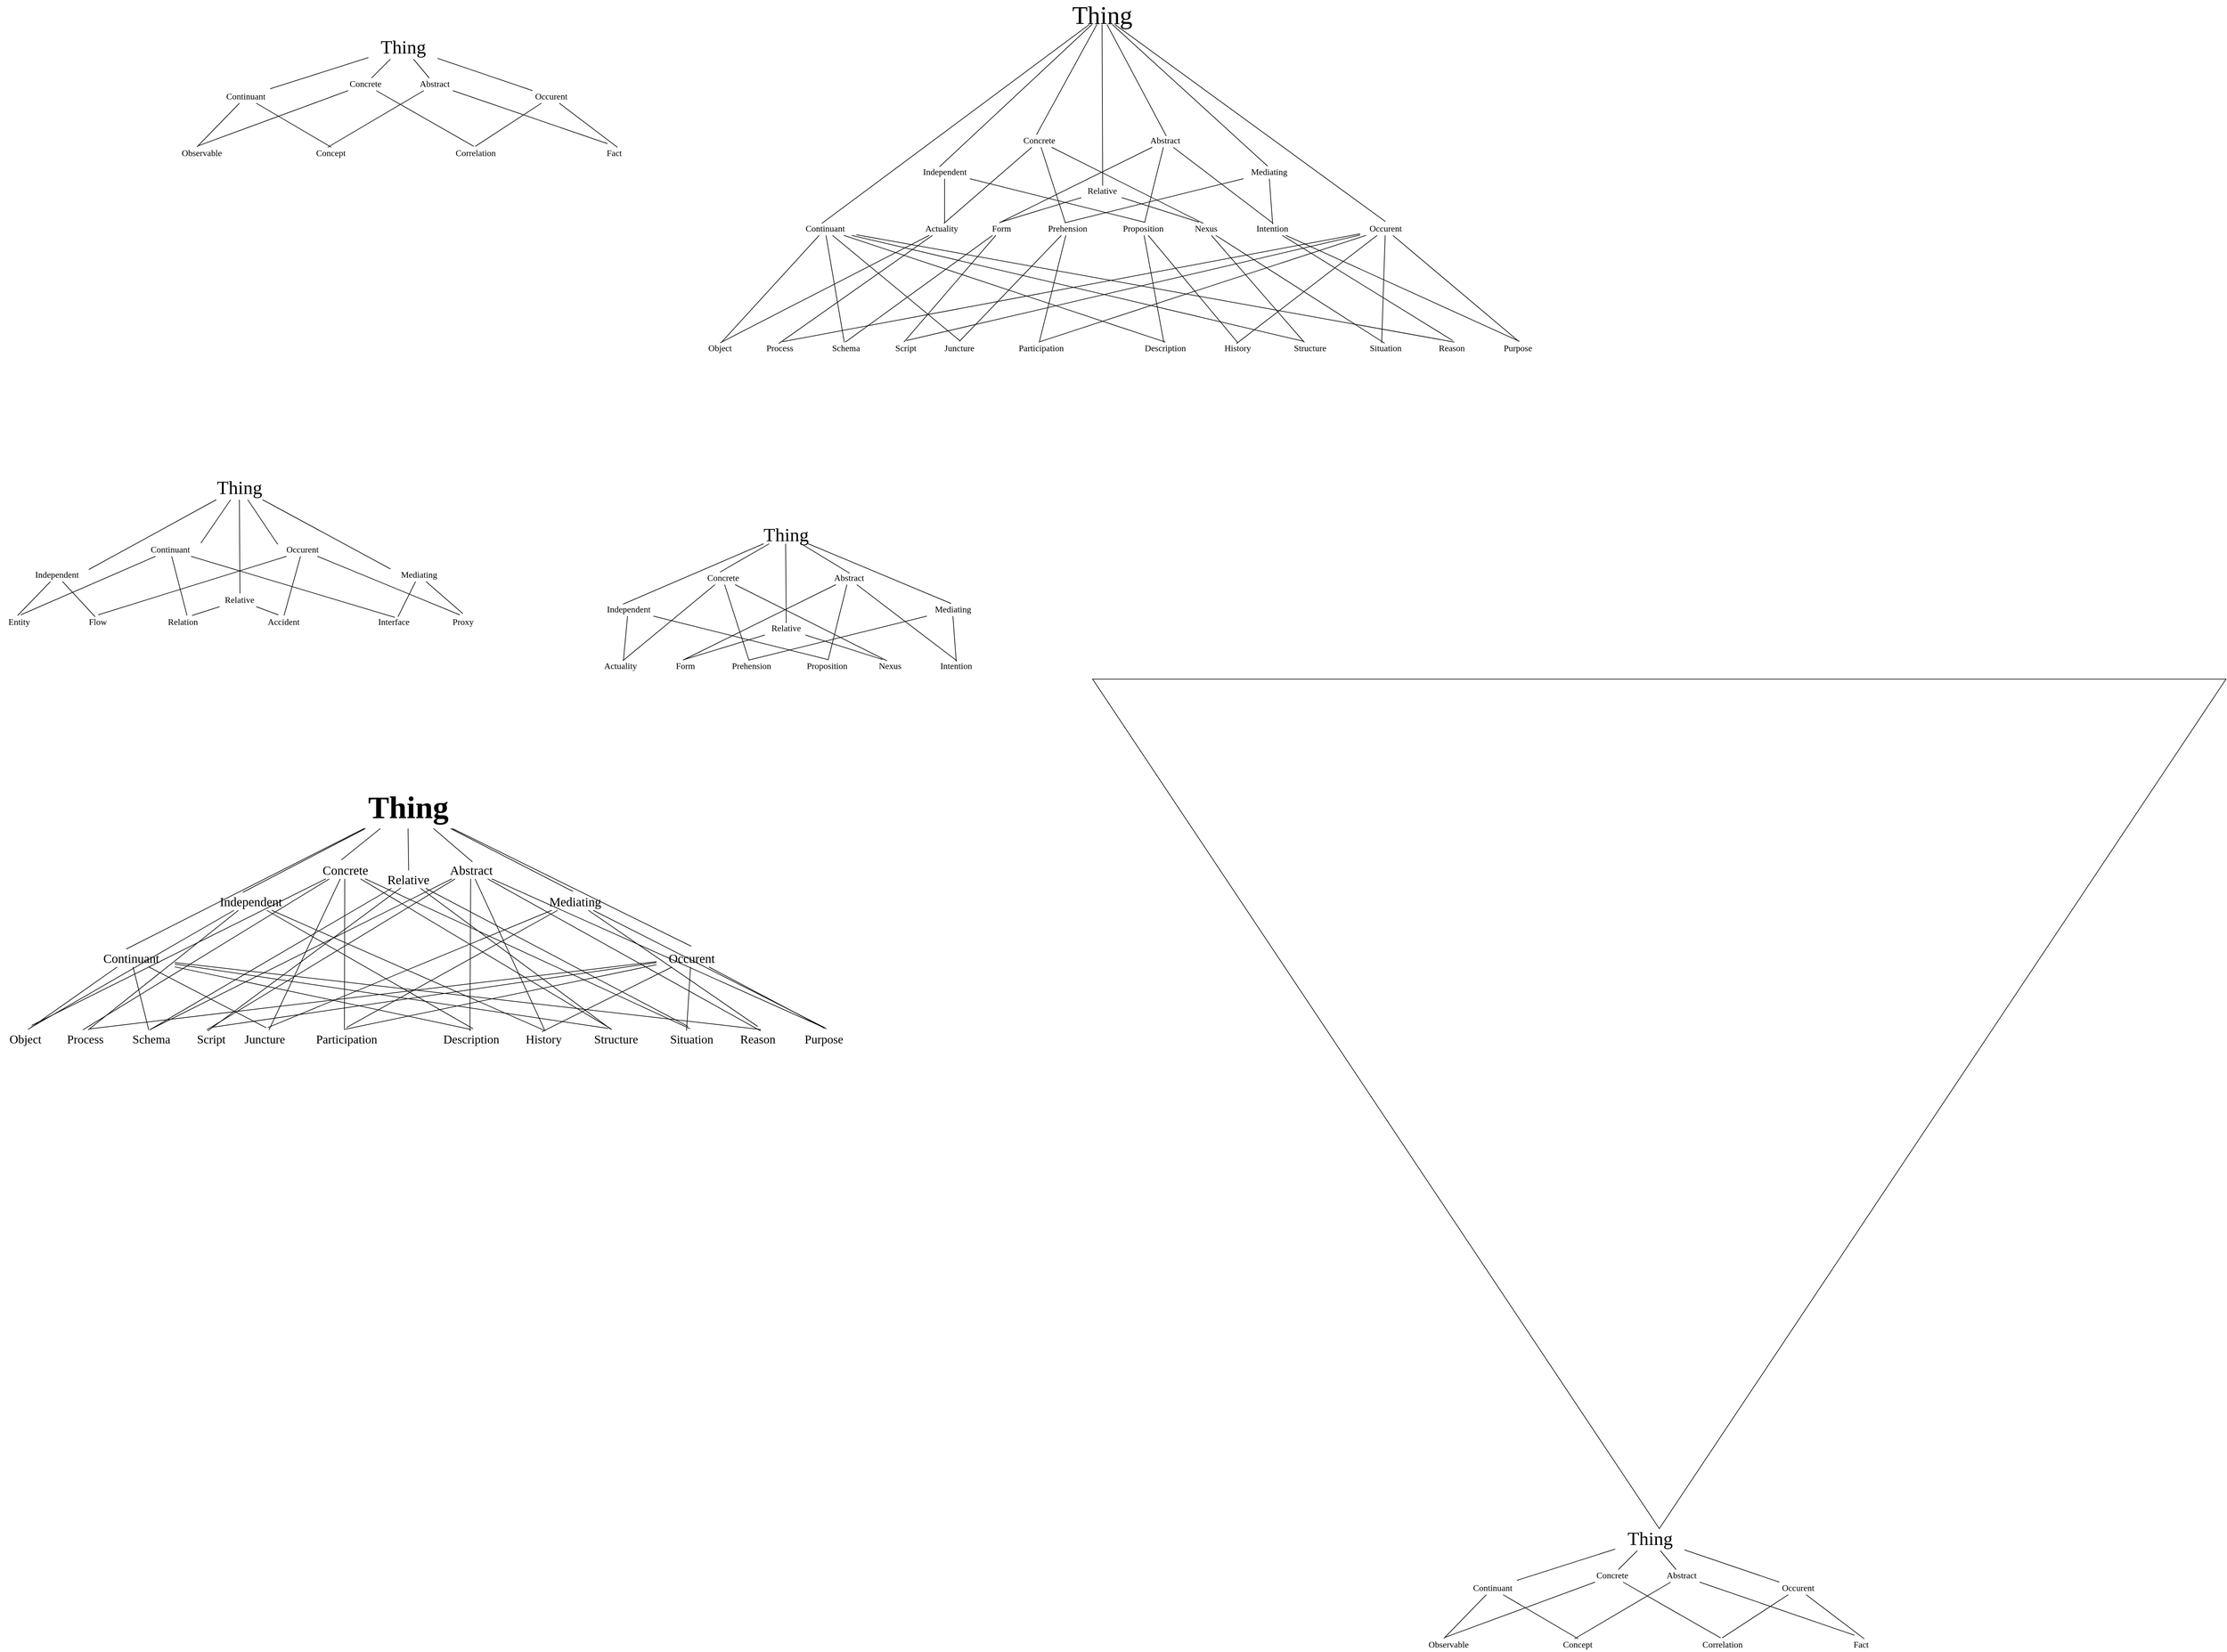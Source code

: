 <mxfile version="16.5.1" type="device" pages="5"><diagram id="XvmVRUhD66etYEi1IV7n" name="Lattice"><mxGraphModel dx="3424" dy="1106" grid="1" gridSize="10" guides="1" tooltips="1" connect="1" arrows="1" fold="1" page="1" pageScale="1" pageWidth="850" pageHeight="1100" math="0" shadow="0"><root><mxCell id="0"/><mxCell id="1" parent="0"/><mxCell id="5KGG-zrloOk3m4q3_EMn-22" style="edgeStyle=none;rounded=0;orthogonalLoop=1;jettySize=auto;html=1;entryX=0.544;entryY=0.05;entryDx=0;entryDy=0;entryPerimeter=0;fontFamily=Fira Code;fontSource=https%3A%2F%2Ffonts.googleapis.com%2Fcss%3Ffamily%3DFira%2BCode;fontSize=40;endArrow=none;endFill=0;" parent="1" source="5KGG-zrloOk3m4q3_EMn-1" target="5KGG-zrloOk3m4q3_EMn-16" edge="1"><mxGeometry relative="1" as="geometry"/></mxCell><mxCell id="5KGG-zrloOk3m4q3_EMn-23" style="edgeStyle=none;rounded=0;orthogonalLoop=1;jettySize=auto;html=1;fontFamily=Fira Code;fontSource=https%3A%2F%2Ffonts.googleapis.com%2Fcss%3Ffamily%3DFira%2BCode;fontSize=40;endArrow=none;endFill=0;" parent="1" source="5KGG-zrloOk3m4q3_EMn-1" target="5KGG-zrloOk3m4q3_EMn-18" edge="1"><mxGeometry relative="1" as="geometry"/></mxCell><mxCell id="5KGG-zrloOk3m4q3_EMn-24" style="edgeStyle=none;rounded=0;orthogonalLoop=1;jettySize=auto;html=1;entryX=0.433;entryY=0.05;entryDx=0;entryDy=0;entryPerimeter=0;fontFamily=Fira Code;fontSource=https%3A%2F%2Ffonts.googleapis.com%2Fcss%3Ffamily%3DFira%2BCode;fontSize=40;endArrow=none;endFill=0;" parent="1" source="5KGG-zrloOk3m4q3_EMn-1" target="5KGG-zrloOk3m4q3_EMn-20" edge="1"><mxGeometry relative="1" as="geometry"/></mxCell><mxCell id="5KGG-zrloOk3m4q3_EMn-1" value="Concrete" style="text;html=1;align=center;verticalAlign=middle;resizable=0;points=[];autosize=1;strokeColor=none;fillColor=none;fontFamily=Fira Code;fontSource=https%3A%2F%2Ffonts.googleapis.com%2Fcss%3Ffamily%3DFira%2BCode;fontSize=14;" parent="1" vertex="1"><mxGeometry x="240" y="260" width="80" height="20" as="geometry"/></mxCell><mxCell id="5KGG-zrloOk3m4q3_EMn-25" style="edgeStyle=none;rounded=0;orthogonalLoop=1;jettySize=auto;html=1;entryX=0.44;entryY=0;entryDx=0;entryDy=0;entryPerimeter=0;fontFamily=Fira Code;fontSource=https%3A%2F%2Ffonts.googleapis.com%2Fcss%3Ffamily%3DFira%2BCode;fontSize=40;endArrow=none;endFill=0;" parent="1" source="5KGG-zrloOk3m4q3_EMn-2" target="5KGG-zrloOk3m4q3_EMn-17" edge="1"><mxGeometry relative="1" as="geometry"/></mxCell><mxCell id="5KGG-zrloOk3m4q3_EMn-26" style="edgeStyle=none;rounded=0;orthogonalLoop=1;jettySize=auto;html=1;fontFamily=Fira Code;fontSource=https%3A%2F%2Ffonts.googleapis.com%2Fcss%3Ffamily%3DFira%2BCode;fontSize=40;endArrow=none;endFill=0;" parent="1" source="5KGG-zrloOk3m4q3_EMn-2" target="5KGG-zrloOk3m4q3_EMn-19" edge="1"><mxGeometry relative="1" as="geometry"/></mxCell><mxCell id="5KGG-zrloOk3m4q3_EMn-27" style="edgeStyle=none;rounded=0;orthogonalLoop=1;jettySize=auto;html=1;entryX=0.522;entryY=0.05;entryDx=0;entryDy=0;entryPerimeter=0;fontFamily=Fira Code;fontSource=https%3A%2F%2Ffonts.googleapis.com%2Fcss%3Ffamily%3DFira%2BCode;fontSize=40;endArrow=none;endFill=0;" parent="1" source="5KGG-zrloOk3m4q3_EMn-2" target="5KGG-zrloOk3m4q3_EMn-21" edge="1"><mxGeometry relative="1" as="geometry"/></mxCell><mxCell id="5KGG-zrloOk3m4q3_EMn-2" value="Abstract" style="text;html=1;align=center;verticalAlign=middle;resizable=0;points=[];autosize=1;strokeColor=none;fillColor=none;fontFamily=Fira Code;fontSource=https%3A%2F%2Ffonts.googleapis.com%2Fcss%3Ffamily%3DFira%2BCode;fontSize=14;" parent="1" vertex="1"><mxGeometry x="440" y="260" width="80" height="20" as="geometry"/></mxCell><mxCell id="5KGG-zrloOk3m4q3_EMn-65" style="edgeStyle=none;rounded=0;orthogonalLoop=1;jettySize=auto;html=1;entryX=0.525;entryY=-0.079;entryDx=0;entryDy=0;entryPerimeter=0;fontFamily=Fira Code;fontSource=https%3A%2F%2Ffonts.googleapis.com%2Fcss%3Ffamily%3DFira%2BCode;fontSize=14;endArrow=none;endFill=0;" parent="1" source="5KGG-zrloOk3m4q3_EMn-3" target="5KGG-zrloOk3m4q3_EMn-46" edge="1"><mxGeometry relative="1" as="geometry"/></mxCell><mxCell id="5KGG-zrloOk3m4q3_EMn-66" style="edgeStyle=none;rounded=0;orthogonalLoop=1;jettySize=auto;html=1;entryX=0.434;entryY=0.038;entryDx=0;entryDy=0;entryPerimeter=0;fontFamily=Fira Code;fontSource=https%3A%2F%2Ffonts.googleapis.com%2Fcss%3Ffamily%3DFira%2BCode;fontSize=14;endArrow=none;endFill=0;" parent="1" source="5KGG-zrloOk3m4q3_EMn-3" target="5KGG-zrloOk3m4q3_EMn-44" edge="1"><mxGeometry relative="1" as="geometry"/></mxCell><mxCell id="5KGG-zrloOk3m4q3_EMn-67" style="edgeStyle=none;rounded=0;orthogonalLoop=1;jettySize=auto;html=1;entryX=0.479;entryY=0.097;entryDx=0;entryDy=0;entryPerimeter=0;fontFamily=Fira Code;fontSource=https%3A%2F%2Ffonts.googleapis.com%2Fcss%3Ffamily%3DFira%2BCode;fontSize=14;endArrow=none;endFill=0;" parent="1" source="5KGG-zrloOk3m4q3_EMn-3" target="5KGG-zrloOk3m4q3_EMn-42" edge="1"><mxGeometry relative="1" as="geometry"/></mxCell><mxCell id="5KGG-zrloOk3m4q3_EMn-68" style="edgeStyle=none;rounded=0;orthogonalLoop=1;jettySize=auto;html=1;entryX=0.475;entryY=-0.021;entryDx=0;entryDy=0;entryPerimeter=0;fontFamily=Fira Code;fontSource=https%3A%2F%2Ffonts.googleapis.com%2Fcss%3Ffamily%3DFira%2BCode;fontSize=14;endArrow=none;endFill=0;" parent="1" source="5KGG-zrloOk3m4q3_EMn-3" target="5KGG-zrloOk3m4q3_EMn-40" edge="1"><mxGeometry relative="1" as="geometry"/></mxCell><mxCell id="5KGG-zrloOk3m4q3_EMn-69" style="edgeStyle=none;rounded=0;orthogonalLoop=1;jettySize=auto;html=1;entryX=0.524;entryY=-0.138;entryDx=0;entryDy=0;entryPerimeter=0;fontFamily=Fira Code;fontSource=https%3A%2F%2Ffonts.googleapis.com%2Fcss%3Ffamily%3DFira%2BCode;fontSize=14;endArrow=none;endFill=0;" parent="1" source="5KGG-zrloOk3m4q3_EMn-3" target="5KGG-zrloOk3m4q3_EMn-38" edge="1"><mxGeometry relative="1" as="geometry"/></mxCell><mxCell id="5KGG-zrloOk3m4q3_EMn-70" style="edgeStyle=none;rounded=0;orthogonalLoop=1;jettySize=auto;html=1;entryX=0.571;entryY=-0.05;entryDx=0;entryDy=0;entryPerimeter=0;fontFamily=Fira Code;fontSource=https%3A%2F%2Ffonts.googleapis.com%2Fcss%3Ffamily%3DFira%2BCode;fontSize=14;endArrow=none;endFill=0;" parent="1" source="5KGG-zrloOk3m4q3_EMn-3" target="5KGG-zrloOk3m4q3_EMn-36" edge="1"><mxGeometry relative="1" as="geometry"/></mxCell><mxCell id="5KGG-zrloOk3m4q3_EMn-3" value="Occurent" style="text;html=1;align=center;verticalAlign=middle;resizable=0;points=[];autosize=1;strokeColor=none;fillColor=none;fontSize=14;fontFamily=Fira Code;" parent="1" vertex="1"><mxGeometry x="790" y="400" width="80" height="20" as="geometry"/></mxCell><mxCell id="5KGG-zrloOk3m4q3_EMn-59" style="edgeStyle=none;rounded=0;orthogonalLoop=1;jettySize=auto;html=1;entryX=0.558;entryY=-0.021;entryDx=0;entryDy=0;entryPerimeter=0;fontFamily=Fira Code;fontSource=https%3A%2F%2Ffonts.googleapis.com%2Fcss%3Ffamily%3DFira%2BCode;fontSize=14;endArrow=none;endFill=0;" parent="1" source="5KGG-zrloOk3m4q3_EMn-4" target="5KGG-zrloOk3m4q3_EMn-35" edge="1"><mxGeometry relative="1" as="geometry"/></mxCell><mxCell id="5KGG-zrloOk3m4q3_EMn-60" style="edgeStyle=none;rounded=0;orthogonalLoop=1;jettySize=auto;html=1;fontFamily=Fira Code;fontSource=https%3A%2F%2Ffonts.googleapis.com%2Fcss%3Ffamily%3DFira%2BCode;fontSize=14;endArrow=none;endFill=0;" parent="1" source="5KGG-zrloOk3m4q3_EMn-4" target="5KGG-zrloOk3m4q3_EMn-37" edge="1"><mxGeometry relative="1" as="geometry"/></mxCell><mxCell id="5KGG-zrloOk3m4q3_EMn-61" style="edgeStyle=none;rounded=0;orthogonalLoop=1;jettySize=auto;html=1;entryX=0.529;entryY=-0.109;entryDx=0;entryDy=0;entryPerimeter=0;fontFamily=Fira Code;fontSource=https%3A%2F%2Ffonts.googleapis.com%2Fcss%3Ffamily%3DFira%2BCode;fontSize=14;endArrow=none;endFill=0;" parent="1" source="5KGG-zrloOk3m4q3_EMn-4" target="5KGG-zrloOk3m4q3_EMn-39" edge="1"><mxGeometry relative="1" as="geometry"/></mxCell><mxCell id="5KGG-zrloOk3m4q3_EMn-62" style="edgeStyle=none;rounded=0;orthogonalLoop=1;jettySize=auto;html=1;entryX=0.506;entryY=-0.021;entryDx=0;entryDy=0;entryPerimeter=0;fontFamily=Fira Code;fontSource=https%3A%2F%2Ffonts.googleapis.com%2Fcss%3Ffamily%3DFira%2BCode;fontSize=14;endArrow=none;endFill=0;" parent="1" source="5KGG-zrloOk3m4q3_EMn-4" target="5KGG-zrloOk3m4q3_EMn-41" edge="1"><mxGeometry relative="1" as="geometry"/></mxCell><mxCell id="5KGG-zrloOk3m4q3_EMn-63" style="edgeStyle=none;rounded=0;orthogonalLoop=1;jettySize=auto;html=1;entryX=0.395;entryY=-0.079;entryDx=0;entryDy=0;entryPerimeter=0;fontFamily=Fira Code;fontSource=https%3A%2F%2Ffonts.googleapis.com%2Fcss%3Ffamily%3DFira%2BCode;fontSize=14;endArrow=none;endFill=0;" parent="1" source="5KGG-zrloOk3m4q3_EMn-4" target="5KGG-zrloOk3m4q3_EMn-43" edge="1"><mxGeometry relative="1" as="geometry"/></mxCell><mxCell id="5KGG-zrloOk3m4q3_EMn-64" style="edgeStyle=none;rounded=0;orthogonalLoop=1;jettySize=auto;html=1;entryX=0.573;entryY=-0.021;entryDx=0;entryDy=0;entryPerimeter=0;fontFamily=Fira Code;fontSource=https%3A%2F%2Ffonts.googleapis.com%2Fcss%3Ffamily%3DFira%2BCode;fontSize=14;endArrow=none;endFill=0;" parent="1" source="5KGG-zrloOk3m4q3_EMn-4" target="5KGG-zrloOk3m4q3_EMn-45" edge="1"><mxGeometry relative="1" as="geometry"/></mxCell><mxCell id="5KGG-zrloOk3m4q3_EMn-4" value="Continuant" style="text;html=1;align=center;verticalAlign=middle;resizable=0;points=[];autosize=1;strokeColor=none;fillColor=none;fontSize=14;fontFamily=Fira Code;" parent="1" vertex="1"><mxGeometry x="-110" y="400" width="100" height="20" as="geometry"/></mxCell><mxCell id="5KGG-zrloOk3m4q3_EMn-9" style="edgeStyle=none;rounded=0;orthogonalLoop=1;jettySize=auto;html=1;entryX=0.45;entryY=0;entryDx=0;entryDy=0;entryPerimeter=0;fontFamily=Fira Code;fontSource=https%3A%2F%2Ffonts.googleapis.com%2Fcss%3Ffamily%3DFira%2BCode;fontSize=14;endArrow=none;endFill=0;" parent="1" source="5KGG-zrloOk3m4q3_EMn-5" target="5KGG-zrloOk3m4q3_EMn-1" edge="1"><mxGeometry relative="1" as="geometry"/></mxCell><mxCell id="5KGG-zrloOk3m4q3_EMn-10" style="edgeStyle=none;rounded=0;orthogonalLoop=1;jettySize=auto;html=1;entryX=0.525;entryY=0.1;entryDx=0;entryDy=0;entryPerimeter=0;fontFamily=Fira Code;fontSource=https%3A%2F%2Ffonts.googleapis.com%2Fcss%3Ffamily%3DFira%2BCode;fontSize=14;endArrow=none;endFill=0;" parent="1" source="5KGG-zrloOk3m4q3_EMn-5" target="5KGG-zrloOk3m4q3_EMn-2" edge="1"><mxGeometry relative="1" as="geometry"/></mxCell><mxCell id="5KGG-zrloOk3m4q3_EMn-11" style="edgeStyle=none;rounded=0;orthogonalLoop=1;jettySize=auto;html=1;entryX=0.45;entryY=0.05;entryDx=0;entryDy=0;entryPerimeter=0;fontFamily=Fira Code;fontSource=https%3A%2F%2Ffonts.googleapis.com%2Fcss%3Ffamily%3DFira%2BCode;fontSize=14;endArrow=none;endFill=0;" parent="1" source="5KGG-zrloOk3m4q3_EMn-5" target="5KGG-zrloOk3m4q3_EMn-4" edge="1"><mxGeometry relative="1" as="geometry"/></mxCell><mxCell id="5KGG-zrloOk3m4q3_EMn-12" style="edgeStyle=none;rounded=0;orthogonalLoop=1;jettySize=auto;html=1;entryX=0.5;entryY=-0.1;entryDx=0;entryDy=0;entryPerimeter=0;fontFamily=Fira Code;fontSource=https%3A%2F%2Ffonts.googleapis.com%2Fcss%3Ffamily%3DFira%2BCode;fontSize=14;endArrow=none;endFill=0;" parent="1" source="5KGG-zrloOk3m4q3_EMn-5" target="5KGG-zrloOk3m4q3_EMn-3" edge="1"><mxGeometry relative="1" as="geometry"/></mxCell><mxCell id="5KGG-zrloOk3m4q3_EMn-13" style="edgeStyle=none;rounded=0;orthogonalLoop=1;jettySize=auto;html=1;entryX=0.42;entryY=0.05;entryDx=0;entryDy=0;entryPerimeter=0;fontFamily=Fira Code;fontSource=https%3A%2F%2Ffonts.googleapis.com%2Fcss%3Ffamily%3DFira%2BCode;fontSize=14;endArrow=none;endFill=0;" parent="1" source="5KGG-zrloOk3m4q3_EMn-5" target="5KGG-zrloOk3m4q3_EMn-6" edge="1"><mxGeometry relative="1" as="geometry"/></mxCell><mxCell id="5KGG-zrloOk3m4q3_EMn-14" style="edgeStyle=none;rounded=0;orthogonalLoop=1;jettySize=auto;html=1;entryX=0.513;entryY=0.05;entryDx=0;entryDy=0;entryPerimeter=0;fontFamily=Fira Code;fontSource=https%3A%2F%2Ffonts.googleapis.com%2Fcss%3Ffamily%3DFira%2BCode;fontSize=14;endArrow=none;endFill=0;" parent="1" source="5KGG-zrloOk3m4q3_EMn-5" target="5KGG-zrloOk3m4q3_EMn-7" edge="1"><mxGeometry relative="1" as="geometry"/></mxCell><mxCell id="5KGG-zrloOk3m4q3_EMn-15" style="edgeStyle=none;rounded=0;orthogonalLoop=1;jettySize=auto;html=1;entryX=0.478;entryY=0;entryDx=0;entryDy=0;entryPerimeter=0;fontFamily=Fira Code;fontSource=https%3A%2F%2Ffonts.googleapis.com%2Fcss%3Ffamily%3DFira%2BCode;fontSize=14;endArrow=none;endFill=0;" parent="1" source="5KGG-zrloOk3m4q3_EMn-5" target="5KGG-zrloOk3m4q3_EMn-8" edge="1"><mxGeometry relative="1" as="geometry"/></mxCell><mxCell id="5KGG-zrloOk3m4q3_EMn-5" value="&lt;font style=&quot;font-size: 40px&quot;&gt;Thing&lt;/font&gt;" style="text;html=1;align=center;verticalAlign=middle;resizable=0;points=[];autosize=1;strokeColor=none;fillColor=none;fontSize=14;fontFamily=Fira Code;" parent="1" vertex="1"><mxGeometry x="310" y="55" width="140" height="30" as="geometry"/></mxCell><mxCell id="5KGG-zrloOk3m4q3_EMn-28" style="edgeStyle=none;rounded=0;orthogonalLoop=1;jettySize=auto;html=1;entryX=0.556;entryY=0;entryDx=0;entryDy=0;entryPerimeter=0;fontFamily=Fira Code;fontSource=https%3A%2F%2Ffonts.googleapis.com%2Fcss%3Ffamily%3DFira%2BCode;fontSize=40;endArrow=none;endFill=0;" parent="1" source="5KGG-zrloOk3m4q3_EMn-6" target="5KGG-zrloOk3m4q3_EMn-16" edge="1"><mxGeometry relative="1" as="geometry"/></mxCell><mxCell id="5KGG-zrloOk3m4q3_EMn-29" style="edgeStyle=none;rounded=0;orthogonalLoop=1;jettySize=auto;html=1;entryX=0.52;entryY=-0.05;entryDx=0;entryDy=0;entryPerimeter=0;fontFamily=Fira Code;fontSource=https%3A%2F%2Ffonts.googleapis.com%2Fcss%3Ffamily%3DFira%2BCode;fontSize=40;endArrow=none;endFill=0;" parent="1" source="5KGG-zrloOk3m4q3_EMn-6" target="5KGG-zrloOk3m4q3_EMn-19" edge="1"><mxGeometry relative="1" as="geometry"/></mxCell><mxCell id="5KGG-zrloOk3m4q3_EMn-6" value="Independent" style="text;html=1;align=center;verticalAlign=middle;resizable=0;points=[];autosize=1;strokeColor=none;fillColor=none;fontSize=14;fontFamily=Fira Code;" parent="1" vertex="1"><mxGeometry x="80" y="310" width="100" height="20" as="geometry"/></mxCell><mxCell id="5KGG-zrloOk3m4q3_EMn-32" style="edgeStyle=none;rounded=0;orthogonalLoop=1;jettySize=auto;html=1;entryX=0.48;entryY=-0.05;entryDx=0;entryDy=0;entryPerimeter=0;fontFamily=Fira Code;fontSource=https%3A%2F%2Ffonts.googleapis.com%2Fcss%3Ffamily%3DFira%2BCode;fontSize=40;endArrow=none;endFill=0;" parent="1" source="5KGG-zrloOk3m4q3_EMn-7" target="5KGG-zrloOk3m4q3_EMn-17" edge="1"><mxGeometry relative="1" as="geometry"/></mxCell><mxCell id="5KGG-zrloOk3m4q3_EMn-33" style="edgeStyle=none;rounded=0;orthogonalLoop=1;jettySize=auto;html=1;entryX=0.317;entryY=-0.05;entryDx=0;entryDy=0;entryPerimeter=0;fontFamily=Fira Code;fontSource=https%3A%2F%2Ffonts.googleapis.com%2Fcss%3Ffamily%3DFira%2BCode;fontSize=40;endArrow=none;endFill=0;" parent="1" source="5KGG-zrloOk3m4q3_EMn-7" target="5KGG-zrloOk3m4q3_EMn-20" edge="1"><mxGeometry relative="1" as="geometry"/></mxCell><mxCell id="5KGG-zrloOk3m4q3_EMn-7" value="Relative" style="text;html=1;align=center;verticalAlign=middle;resizable=0;points=[];autosize=1;strokeColor=none;fillColor=none;fontSize=14;fontFamily=Fira Code;" parent="1" vertex="1"><mxGeometry x="340" y="340" width="80" height="20" as="geometry"/></mxCell><mxCell id="5KGG-zrloOk3m4q3_EMn-30" style="edgeStyle=none;rounded=0;orthogonalLoop=1;jettySize=auto;html=1;entryX=0.511;entryY=0.1;entryDx=0;entryDy=0;entryPerimeter=0;fontFamily=Fira Code;fontSource=https%3A%2F%2Ffonts.googleapis.com%2Fcss%3Ffamily%3DFira%2BCode;fontSize=40;endArrow=none;endFill=0;" parent="1" source="5KGG-zrloOk3m4q3_EMn-8" target="5KGG-zrloOk3m4q3_EMn-21" edge="1"><mxGeometry relative="1" as="geometry"/></mxCell><mxCell id="5KGG-zrloOk3m4q3_EMn-31" style="edgeStyle=none;rounded=0;orthogonalLoop=1;jettySize=auto;html=1;entryX=0.46;entryY=0;entryDx=0;entryDy=0;entryPerimeter=0;fontFamily=Fira Code;fontSource=https%3A%2F%2Ffonts.googleapis.com%2Fcss%3Ffamily%3DFira%2BCode;fontSize=40;endArrow=none;endFill=0;" parent="1" source="5KGG-zrloOk3m4q3_EMn-8" target="5KGG-zrloOk3m4q3_EMn-18" edge="1"><mxGeometry relative="1" as="geometry"/></mxCell><mxCell id="5KGG-zrloOk3m4q3_EMn-8" value="Mediating" style="text;html=1;align=center;verticalAlign=middle;resizable=0;points=[];autosize=1;strokeColor=none;fillColor=none;fontSize=14;fontFamily=Fira Code;" parent="1" vertex="1"><mxGeometry x="600" y="310" width="90" height="20" as="geometry"/></mxCell><mxCell id="5KGG-zrloOk3m4q3_EMn-47" style="edgeStyle=none;rounded=0;orthogonalLoop=1;jettySize=auto;html=1;entryX=0.519;entryY=0.038;entryDx=0;entryDy=0;entryPerimeter=0;fontFamily=Fira Code;fontSource=https%3A%2F%2Ffonts.googleapis.com%2Fcss%3Ffamily%3DFira%2BCode;fontSize=14;endArrow=none;endFill=0;" parent="1" source="5KGG-zrloOk3m4q3_EMn-16" target="5KGG-zrloOk3m4q3_EMn-35" edge="1"><mxGeometry relative="1" as="geometry"/></mxCell><mxCell id="5KGG-zrloOk3m4q3_EMn-48" style="edgeStyle=none;rounded=0;orthogonalLoop=1;jettySize=auto;html=1;entryX=0.487;entryY=0.097;entryDx=0;entryDy=0;entryPerimeter=0;fontFamily=Fira Code;fontSource=https%3A%2F%2Ffonts.googleapis.com%2Fcss%3Ffamily%3DFira%2BCode;fontSize=14;endArrow=none;endFill=0;" parent="1" source="5KGG-zrloOk3m4q3_EMn-16" target="5KGG-zrloOk3m4q3_EMn-36" edge="1"><mxGeometry relative="1" as="geometry"/></mxCell><mxCell id="5KGG-zrloOk3m4q3_EMn-16" value="Actuality" style="text;html=1;align=center;verticalAlign=middle;resizable=0;points=[];autosize=1;strokeColor=none;fillColor=none;fontSize=14;fontFamily=Fira Code;" parent="1" vertex="1"><mxGeometry x="80" y="400" width="90" height="20" as="geometry"/></mxCell><mxCell id="5KGG-zrloOk3m4q3_EMn-49" style="edgeStyle=none;rounded=0;orthogonalLoop=1;jettySize=auto;html=1;entryX=0.5;entryY=-0.021;entryDx=0;entryDy=0;entryPerimeter=0;fontFamily=Fira Code;fontSource=https%3A%2F%2Ffonts.googleapis.com%2Fcss%3Ffamily%3DFira%2BCode;fontSize=14;endArrow=none;endFill=0;" parent="1" source="5KGG-zrloOk3m4q3_EMn-17" target="5KGG-zrloOk3m4q3_EMn-37" edge="1"><mxGeometry relative="1" as="geometry"/></mxCell><mxCell id="5KGG-zrloOk3m4q3_EMn-50" style="edgeStyle=none;rounded=0;orthogonalLoop=1;jettySize=auto;html=1;entryX=0.465;entryY=-0.021;entryDx=0;entryDy=0;entryPerimeter=0;fontFamily=Fira Code;fontSource=https%3A%2F%2Ffonts.googleapis.com%2Fcss%3Ffamily%3DFira%2BCode;fontSize=14;endArrow=none;endFill=0;" parent="1" source="5KGG-zrloOk3m4q3_EMn-17" target="5KGG-zrloOk3m4q3_EMn-38" edge="1"><mxGeometry relative="1" as="geometry"/></mxCell><mxCell id="5KGG-zrloOk3m4q3_EMn-17" value="Form" style="text;html=1;align=center;verticalAlign=middle;resizable=0;points=[];autosize=1;strokeColor=none;fillColor=none;fontSize=14;fontFamily=Fira Code;" parent="1" vertex="1"><mxGeometry x="195" y="400" width="50" height="20" as="geometry"/></mxCell><mxCell id="5KGG-zrloOk3m4q3_EMn-51" style="edgeStyle=none;rounded=0;orthogonalLoop=1;jettySize=auto;html=1;entryX=0.514;entryY=-0.079;entryDx=0;entryDy=0;entryPerimeter=0;fontFamily=Fira Code;fontSource=https%3A%2F%2Ffonts.googleapis.com%2Fcss%3Ffamily%3DFira%2BCode;fontSize=14;endArrow=none;endFill=0;" parent="1" source="5KGG-zrloOk3m4q3_EMn-18" target="5KGG-zrloOk3m4q3_EMn-39" edge="1"><mxGeometry relative="1" as="geometry"/></mxCell><mxCell id="5KGG-zrloOk3m4q3_EMn-52" style="edgeStyle=none;rounded=0;orthogonalLoop=1;jettySize=auto;html=1;entryX=0.485;entryY=-0.079;entryDx=0;entryDy=0;entryPerimeter=0;fontFamily=Fira Code;fontSource=https%3A%2F%2Ffonts.googleapis.com%2Fcss%3Ffamily%3DFira%2BCode;fontSize=14;endArrow=none;endFill=0;" parent="1" source="5KGG-zrloOk3m4q3_EMn-18" target="5KGG-zrloOk3m4q3_EMn-40" edge="1"><mxGeometry relative="1" as="geometry"/></mxCell><mxCell id="5KGG-zrloOk3m4q3_EMn-18" value="Prehension" style="text;html=1;align=center;verticalAlign=middle;resizable=0;points=[];autosize=1;strokeColor=none;fillColor=none;fontSize=14;fontFamily=Fira Code;" parent="1" vertex="1"><mxGeometry x="275" y="400" width="100" height="20" as="geometry"/></mxCell><mxCell id="5KGG-zrloOk3m4q3_EMn-53" style="edgeStyle=none;rounded=0;orthogonalLoop=1;jettySize=auto;html=1;fontFamily=Fira Code;fontSource=https%3A%2F%2Ffonts.googleapis.com%2Fcss%3Ffamily%3DFira%2BCode;fontSize=14;endArrow=none;endFill=0;" parent="1" source="5KGG-zrloOk3m4q3_EMn-19" target="5KGG-zrloOk3m4q3_EMn-41" edge="1"><mxGeometry relative="1" as="geometry"/></mxCell><mxCell id="5KGG-zrloOk3m4q3_EMn-54" style="edgeStyle=none;rounded=0;orthogonalLoop=1;jettySize=auto;html=1;entryX=0.512;entryY=0.038;entryDx=0;entryDy=0;entryPerimeter=0;fontFamily=Fira Code;fontSource=https%3A%2F%2Ffonts.googleapis.com%2Fcss%3Ffamily%3DFira%2BCode;fontSize=14;endArrow=none;endFill=0;" parent="1" source="5KGG-zrloOk3m4q3_EMn-19" target="5KGG-zrloOk3m4q3_EMn-42" edge="1"><mxGeometry relative="1" as="geometry"/></mxCell><mxCell id="5KGG-zrloOk3m4q3_EMn-19" value="Proposition" style="text;html=1;align=center;verticalAlign=middle;resizable=0;points=[];autosize=1;strokeColor=none;fillColor=none;fontSize=14;fontFamily=Fira Code;" parent="1" vertex="1"><mxGeometry x="395" y="400" width="100" height="20" as="geometry"/></mxCell><mxCell id="5KGG-zrloOk3m4q3_EMn-55" style="edgeStyle=none;rounded=0;orthogonalLoop=1;jettySize=auto;html=1;fontFamily=Fira Code;fontSource=https%3A%2F%2Ffonts.googleapis.com%2Fcss%3Ffamily%3DFira%2BCode;fontSize=14;endArrow=none;endFill=0;" parent="1" source="5KGG-zrloOk3m4q3_EMn-20" target="5KGG-zrloOk3m4q3_EMn-43" edge="1"><mxGeometry relative="1" as="geometry"/></mxCell><mxCell id="5KGG-zrloOk3m4q3_EMn-56" style="edgeStyle=none;rounded=0;orthogonalLoop=1;jettySize=auto;html=1;entryX=0.487;entryY=0.068;entryDx=0;entryDy=0;entryPerimeter=0;fontFamily=Fira Code;fontSource=https%3A%2F%2Ffonts.googleapis.com%2Fcss%3Ffamily%3DFira%2BCode;fontSize=14;endArrow=none;endFill=0;" parent="1" source="5KGG-zrloOk3m4q3_EMn-20" target="5KGG-zrloOk3m4q3_EMn-44" edge="1"><mxGeometry relative="1" as="geometry"/></mxCell><mxCell id="5KGG-zrloOk3m4q3_EMn-20" value="Nexus" style="text;html=1;align=center;verticalAlign=middle;resizable=0;points=[];autosize=1;strokeColor=none;fillColor=none;fontSize=14;fontFamily=Fira Code;" parent="1" vertex="1"><mxGeometry x="515" y="400" width="60" height="20" as="geometry"/></mxCell><mxCell id="5KGG-zrloOk3m4q3_EMn-57" style="edgeStyle=none;rounded=0;orthogonalLoop=1;jettySize=auto;html=1;entryX=0.534;entryY=-0.138;entryDx=0;entryDy=0;entryPerimeter=0;fontFamily=Fira Code;fontSource=https%3A%2F%2Ffonts.googleapis.com%2Fcss%3Ffamily%3DFira%2BCode;fontSize=14;endArrow=none;endFill=0;" parent="1" source="5KGG-zrloOk3m4q3_EMn-21" target="5KGG-zrloOk3m4q3_EMn-45" edge="1"><mxGeometry relative="1" as="geometry"/></mxCell><mxCell id="5KGG-zrloOk3m4q3_EMn-58" style="edgeStyle=none;rounded=0;orthogonalLoop=1;jettySize=auto;html=1;entryX=0.542;entryY=-0.079;entryDx=0;entryDy=0;entryPerimeter=0;fontFamily=Fira Code;fontSource=https%3A%2F%2Ffonts.googleapis.com%2Fcss%3Ffamily%3DFira%2BCode;fontSize=14;endArrow=none;endFill=0;" parent="1" source="5KGG-zrloOk3m4q3_EMn-21" target="5KGG-zrloOk3m4q3_EMn-46" edge="1"><mxGeometry relative="1" as="geometry"/></mxCell><mxCell id="5KGG-zrloOk3m4q3_EMn-21" value="Intention" style="text;html=1;align=center;verticalAlign=middle;resizable=0;points=[];autosize=1;strokeColor=none;fillColor=none;fontSize=14;fontFamily=Fira Code;" parent="1" vertex="1"><mxGeometry x="605" y="400" width="90" height="20" as="geometry"/></mxCell><mxCell id="5KGG-zrloOk3m4q3_EMn-35" value="Object" style="text;html=1;align=center;verticalAlign=middle;resizable=0;points=[];autosize=1;strokeColor=none;fillColor=none;fontSize=14;fontFamily=Fira Code;" parent="1" vertex="1"><mxGeometry x="-257.5" y="590" width="60" height="20" as="geometry"/></mxCell><mxCell id="5KGG-zrloOk3m4q3_EMn-36" value="Process" style="text;html=1;align=center;verticalAlign=middle;resizable=0;points=[];autosize=1;strokeColor=none;fillColor=none;fontSize=14;fontFamily=Fira Code;" parent="1" vertex="1"><mxGeometry x="-167.5" y="590" width="70" height="20" as="geometry"/></mxCell><mxCell id="5KGG-zrloOk3m4q3_EMn-37" value="Schema" style="text;html=1;align=center;verticalAlign=middle;resizable=0;points=[];autosize=1;strokeColor=none;fillColor=none;fontSize=14;fontFamily=Fira Code;" parent="1" vertex="1"><mxGeometry x="-57.5" y="590" width="60" height="20" as="geometry"/></mxCell><mxCell id="5KGG-zrloOk3m4q3_EMn-38" value="Script" style="text;html=1;align=center;verticalAlign=middle;resizable=0;points=[];autosize=1;strokeColor=none;fillColor=none;fontSize=14;fontFamily=Fira Code;" parent="1" vertex="1"><mxGeometry x="37.5" y="590" width="60" height="20" as="geometry"/></mxCell><mxCell id="5KGG-zrloOk3m4q3_EMn-39" value="Juncture" style="text;html=1;align=center;verticalAlign=middle;resizable=0;points=[];autosize=1;strokeColor=none;fillColor=none;fontSize=14;fontFamily=Fira Code;" parent="1" vertex="1"><mxGeometry x="112.5" y="590" width="80" height="20" as="geometry"/></mxCell><mxCell id="5KGG-zrloOk3m4q3_EMn-40" value="Participation" style="text;html=1;align=center;verticalAlign=middle;resizable=0;points=[];autosize=1;strokeColor=none;fillColor=none;fontSize=14;fontFamily=Fira Code;" parent="1" vertex="1"><mxGeometry x="222.5" y="590" width="120" height="20" as="geometry"/></mxCell><mxCell id="5KGG-zrloOk3m4q3_EMn-41" value="Description" style="text;html=1;align=center;verticalAlign=middle;resizable=0;points=[];autosize=1;strokeColor=none;fillColor=none;fontSize=14;fontFamily=Fira Code;" parent="1" vertex="1"><mxGeometry x="430" y="590" width="100" height="20" as="geometry"/></mxCell><mxCell id="5KGG-zrloOk3m4q3_EMn-42" value="History" style="text;html=1;align=center;verticalAlign=middle;resizable=0;points=[];autosize=1;strokeColor=none;fillColor=none;fontSize=14;fontFamily=Fira Code;" parent="1" vertex="1"><mxGeometry x="560" y="590" width="70" height="20" as="geometry"/></mxCell><mxCell id="5KGG-zrloOk3m4q3_EMn-43" value="Structure" style="text;html=1;align=center;verticalAlign=middle;resizable=0;points=[];autosize=1;strokeColor=none;fillColor=none;fontSize=14;fontFamily=Fira Code;" parent="1" vertex="1"><mxGeometry x="665" y="590" width="90" height="20" as="geometry"/></mxCell><mxCell id="5KGG-zrloOk3m4q3_EMn-44" value="Situation" style="text;html=1;align=center;verticalAlign=middle;resizable=0;points=[];autosize=1;strokeColor=none;fillColor=none;fontSize=14;fontFamily=Fira Code;" parent="1" vertex="1"><mxGeometry x="785" y="590" width="90" height="20" as="geometry"/></mxCell><mxCell id="5KGG-zrloOk3m4q3_EMn-45" value="Reason" style="text;html=1;align=center;verticalAlign=middle;resizable=0;points=[];autosize=1;strokeColor=none;fillColor=none;fontSize=14;fontFamily=Fira Code;" parent="1" vertex="1"><mxGeometry x="905" y="590" width="60" height="20" as="geometry"/></mxCell><mxCell id="5KGG-zrloOk3m4q3_EMn-46" value="Purpose" style="text;html=1;align=center;verticalAlign=middle;resizable=0;points=[];autosize=1;strokeColor=none;fillColor=none;fontSize=14;fontFamily=Fira Code;" parent="1" vertex="1"><mxGeometry x="1005" y="590" width="70" height="20" as="geometry"/></mxCell><mxCell id="lsavegT7FI55jzDQFEDc-1" style="rounded=0;orthogonalLoop=1;jettySize=auto;html=1;endArrow=none;endFill=0;fontFamily=Fira Code;fontSource=https%3A%2F%2Ffonts.googleapis.com%2Fcss%3Ffamily%3DFira%2BCode;fontSize=14;" parent="1" source="lsavegT7FI55jzDQFEDc-5" target="lsavegT7FI55jzDQFEDc-11" edge="1"><mxGeometry relative="1" as="geometry"/></mxCell><mxCell id="lsavegT7FI55jzDQFEDc-2" style="edgeStyle=none;rounded=0;orthogonalLoop=1;jettySize=auto;html=1;endArrow=none;endFill=0;fontFamily=Fira Code;fontSource=https%3A%2F%2Ffonts.googleapis.com%2Fcss%3Ffamily%3DFira%2BCode;fontSize=14;" parent="1" source="lsavegT7FI55jzDQFEDc-5" target="lsavegT7FI55jzDQFEDc-8" edge="1"><mxGeometry relative="1" as="geometry"/></mxCell><mxCell id="lsavegT7FI55jzDQFEDc-3" style="edgeStyle=none;rounded=0;orthogonalLoop=1;jettySize=auto;html=1;endArrow=none;endFill=0;fontFamily=Fira Code;fontSource=https%3A%2F%2Ffonts.googleapis.com%2Fcss%3Ffamily%3DFira%2BCode;fontSize=14;" parent="1" source="lsavegT7FI55jzDQFEDc-5" target="lsavegT7FI55jzDQFEDc-17" edge="1"><mxGeometry relative="1" as="geometry"/></mxCell><mxCell id="lsavegT7FI55jzDQFEDc-4" style="edgeStyle=none;rounded=0;orthogonalLoop=1;jettySize=auto;html=1;endArrow=none;endFill=0;fontFamily=Fira Code;fontSource=https%3A%2F%2Ffonts.googleapis.com%2Fcss%3Ffamily%3DFira%2BCode;fontSize=14;entryX=0.89;entryY=-0.143;entryDx=0;entryDy=0;entryPerimeter=0;" parent="1" source="lsavegT7FI55jzDQFEDc-5" target="lsavegT7FI55jzDQFEDc-14" edge="1"><mxGeometry relative="1" as="geometry"><mxPoint x="-970" y="120" as="targetPoint"/></mxGeometry></mxCell><mxCell id="lsavegT7FI55jzDQFEDc-5" value="Thing" style="text;html=1;align=center;verticalAlign=middle;resizable=0;points=[];autosize=1;strokeColor=none;fillColor=none;fontFamily=Fira Code;fontSource=https%3A%2F%2Ffonts.googleapis.com%2Fcss%3Ffamily%3DFira%2BCode;fontSize=30;" parent="1" vertex="1"><mxGeometry x="-785" y="100" width="110" height="40" as="geometry"/></mxCell><mxCell id="lsavegT7FI55jzDQFEDc-6" style="edgeStyle=none;rounded=0;orthogonalLoop=1;jettySize=auto;html=1;entryX=0.445;entryY=-0.108;entryDx=0;entryDy=0;entryPerimeter=0;endArrow=none;endFill=0;fontFamily=Fira Code;fontSource=https%3A%2F%2Ffonts.googleapis.com%2Fcss%3Ffamily%3DFira%2BCode;fontSize=14;" parent="1" source="lsavegT7FI55jzDQFEDc-8" target="vBlbw0eWultld4G2Be-c-3" edge="1"><mxGeometry relative="1" as="geometry"><mxPoint x="-1045.82" y="279" as="targetPoint"/></mxGeometry></mxCell><mxCell id="lsavegT7FI55jzDQFEDc-7" style="edgeStyle=none;rounded=0;orthogonalLoop=1;jettySize=auto;html=1;entryX=0.474;entryY=-0.071;entryDx=0;entryDy=0;entryPerimeter=0;endArrow=none;endFill=0;fontFamily=Fira Code;fontSource=https%3A%2F%2Ffonts.googleapis.com%2Fcss%3Ffamily%3DFira%2BCode;fontSize=14;" parent="1" source="lsavegT7FI55jzDQFEDc-8" target="lsavegT7FI55jzDQFEDc-28" edge="1"><mxGeometry relative="1" as="geometry"><mxPoint x="-616.25" y="280" as="targetPoint"/></mxGeometry></mxCell><mxCell id="lsavegT7FI55jzDQFEDc-8" value="Concrete" style="text;html=1;align=center;verticalAlign=middle;resizable=0;points=[];autosize=1;strokeColor=none;fillColor=none;fontFamily=Fira Code;fontSource=https%3A%2F%2Ffonts.googleapis.com%2Fcss%3Ffamily%3DFira%2BCode;fontSize=14;" parent="1" vertex="1"><mxGeometry x="-830" y="170" width="80" height="20" as="geometry"/></mxCell><mxCell id="lsavegT7FI55jzDQFEDc-9" style="edgeStyle=none;rounded=0;orthogonalLoop=1;jettySize=auto;html=1;entryX=0.435;entryY=0;entryDx=0;entryDy=0;entryPerimeter=0;endArrow=none;endFill=0;fontFamily=Fira Code;fontSource=https%3A%2F%2Ffonts.googleapis.com%2Fcss%3Ffamily%3DFira%2BCode;fontSize=14;" parent="1" source="lsavegT7FI55jzDQFEDc-11" target="lsavegT7FI55jzDQFEDc-26" edge="1"><mxGeometry relative="1" as="geometry"><mxPoint x="-846.36" y="278" as="targetPoint"/></mxGeometry></mxCell><mxCell id="lsavegT7FI55jzDQFEDc-10" style="edgeStyle=none;rounded=0;orthogonalLoop=1;jettySize=auto;html=1;entryX=0.294;entryY=-0.286;entryDx=0;entryDy=0;entryPerimeter=0;endArrow=none;endFill=0;fontFamily=Fira Code;fontSource=https%3A%2F%2Ffonts.googleapis.com%2Fcss%3Ffamily%3DFira%2BCode;fontSize=14;" parent="1" source="lsavegT7FI55jzDQFEDc-11" target="lsavegT7FI55jzDQFEDc-27" edge="1"><mxGeometry relative="1" as="geometry"><mxPoint x="-398.6" y="275" as="targetPoint"/></mxGeometry></mxCell><mxCell id="lsavegT7FI55jzDQFEDc-11" value="Abstract" style="text;html=1;align=center;verticalAlign=middle;resizable=0;points=[];autosize=1;strokeColor=none;fillColor=none;fontFamily=Fira Code;fontSource=https%3A%2F%2Ffonts.googleapis.com%2Fcss%3Ffamily%3DFira%2BCode;fontSize=14;" parent="1" vertex="1"><mxGeometry x="-720" y="170" width="80" height="20" as="geometry"/></mxCell><mxCell id="lsavegT7FI55jzDQFEDc-12" style="edgeStyle=none;rounded=0;orthogonalLoop=1;jettySize=auto;html=1;endArrow=none;endFill=0;fontFamily=Fira Code;fontSource=https%3A%2F%2Ffonts.googleapis.com%2Fcss%3Ffamily%3DFira%2BCode;fontSize=14;entryX=0.428;entryY=-0.025;entryDx=0;entryDy=0;entryPerimeter=0;" parent="1" source="lsavegT7FI55jzDQFEDc-14" target="vBlbw0eWultld4G2Be-c-3" edge="1"><mxGeometry relative="1" as="geometry"><mxPoint x="-1050.07" y="280" as="targetPoint"/></mxGeometry></mxCell><mxCell id="lsavegT7FI55jzDQFEDc-13" style="edgeStyle=none;rounded=0;orthogonalLoop=1;jettySize=auto;html=1;entryX=0.516;entryY=0;entryDx=0;entryDy=0;entryPerimeter=0;endArrow=none;endFill=0;fontFamily=Fira Code;fontSource=https%3A%2F%2Ffonts.googleapis.com%2Fcss%3Ffamily%3DFira%2BCode;fontSize=14;" parent="1" source="lsavegT7FI55jzDQFEDc-14" target="lsavegT7FI55jzDQFEDc-26" edge="1"><mxGeometry relative="1" as="geometry"><mxPoint x="-846.36" y="277" as="targetPoint"/></mxGeometry></mxCell><mxCell id="lsavegT7FI55jzDQFEDc-14" value="Continuant" style="text;html=1;align=center;verticalAlign=middle;resizable=0;points=[];autosize=1;strokeColor=none;fillColor=none;fontFamily=Fira Code;fontSource=https%3A%2F%2Ffonts.googleapis.com%2Fcss%3Ffamily%3DFira%2BCode;fontSize=14;" parent="1" vertex="1"><mxGeometry x="-1030" y="190" width="100" height="20" as="geometry"/></mxCell><mxCell id="lsavegT7FI55jzDQFEDc-15" style="edgeStyle=none;rounded=0;orthogonalLoop=1;jettySize=auto;html=1;entryX=0.498;entryY=-0.071;entryDx=0;entryDy=0;entryPerimeter=0;endArrow=none;endFill=0;fontFamily=Fira Code;fontSource=https%3A%2F%2Ffonts.googleapis.com%2Fcss%3Ffamily%3DFira%2BCode;fontSize=14;" parent="1" source="lsavegT7FI55jzDQFEDc-17" target="lsavegT7FI55jzDQFEDc-28" edge="1"><mxGeometry relative="1" as="geometry"><mxPoint x="-618.05" y="280.24" as="targetPoint"/></mxGeometry></mxCell><mxCell id="lsavegT7FI55jzDQFEDc-16" style="edgeStyle=none;rounded=0;orthogonalLoop=1;jettySize=auto;html=1;entryX=0.609;entryY=0;entryDx=0;entryDy=0;entryPerimeter=0;endArrow=none;endFill=0;fontFamily=Fira Code;fontSource=https%3A%2F%2Ffonts.googleapis.com%2Fcss%3Ffamily%3DFira%2BCode;fontSize=14;" parent="1" source="lsavegT7FI55jzDQFEDc-17" target="lsavegT7FI55jzDQFEDc-27" edge="1"><mxGeometry relative="1" as="geometry"><mxPoint x="-395.8" y="276.0" as="targetPoint"/></mxGeometry></mxCell><mxCell id="lsavegT7FI55jzDQFEDc-17" value="Occurent" style="text;html=1;align=center;verticalAlign=middle;resizable=0;points=[];autosize=1;strokeColor=none;fillColor=none;fontFamily=Fira Code;fontSource=https%3A%2F%2Ffonts.googleapis.com%2Fcss%3Ffamily%3DFira%2BCode;fontSize=14;" parent="1" vertex="1"><mxGeometry x="-535" y="190" width="80" height="20" as="geometry"/></mxCell><mxCell id="lsavegT7FI55jzDQFEDc-26" value="Concept" style="text;html=1;align=center;verticalAlign=middle;resizable=0;points=[];autosize=1;strokeColor=none;fillColor=none;fontSize=14;fontFamily=Fira Code;" parent="1" vertex="1"><mxGeometry x="-880" y="280" width="70" height="20" as="geometry"/></mxCell><mxCell id="lsavegT7FI55jzDQFEDc-27" value="Fact" style="text;html=1;align=center;verticalAlign=middle;resizable=0;points=[];autosize=1;strokeColor=none;fillColor=none;fontSize=14;fontFamily=Fira Code;" parent="1" vertex="1"><mxGeometry x="-420" y="280" width="50" height="20" as="geometry"/></mxCell><mxCell id="lsavegT7FI55jzDQFEDc-28" value="Correlation" style="text;html=1;align=center;verticalAlign=middle;resizable=0;points=[];autosize=1;strokeColor=none;fillColor=none;fontSize=14;fontFamily=Fira Code;" parent="1" vertex="1"><mxGeometry x="-665" y="280" width="100" height="20" as="geometry"/></mxCell><mxCell id="vBlbw0eWultld4G2Be-c-3" value="Observable" style="text;html=1;align=center;verticalAlign=middle;resizable=0;points=[];autosize=1;strokeColor=none;fillColor=none;fontSize=14;fontFamily=Fira Code;" parent="1" vertex="1"><mxGeometry x="-1100" y="280" width="100" height="20" as="geometry"/></mxCell><mxCell id="HGGj72LeOL1EH0FwWjVX-1" style="edgeStyle=none;rounded=0;orthogonalLoop=1;jettySize=auto;html=1;endArrow=none;endFill=0;fontFamily=Fira Code;fontSource=https%3A%2F%2Ffonts.googleapis.com%2Fcss%3Ffamily%3DFira%2BCode;fontSize=14;entryX=0.013;entryY=0.05;entryDx=0;entryDy=0;entryPerimeter=0;" parent="1" source="HGGj72LeOL1EH0FwWjVX-6" target="HGGj72LeOL1EH0FwWjVX-14" edge="1"><mxGeometry relative="1" as="geometry"/></mxCell><mxCell id="HGGj72LeOL1EH0FwWjVX-2" style="edgeStyle=none;rounded=0;orthogonalLoop=1;jettySize=auto;html=1;endArrow=none;endFill=0;fontFamily=Fira Code;fontSource=https%3A%2F%2Ffonts.googleapis.com%2Fcss%3Ffamily%3DFira%2BCode;fontSize=14;entryX=0.99;entryY=-0.05;entryDx=0;entryDy=0;entryPerimeter=0;" parent="1" source="HGGj72LeOL1EH0FwWjVX-6" target="HGGj72LeOL1EH0FwWjVX-10" edge="1"><mxGeometry relative="1" as="geometry"><mxPoint x="-1230" y="820" as="targetPoint"/></mxGeometry></mxCell><mxCell id="HGGj72LeOL1EH0FwWjVX-3" style="edgeStyle=none;rounded=0;orthogonalLoop=1;jettySize=auto;html=1;entryX=1.01;entryY=0.05;entryDx=0;entryDy=0;entryPerimeter=0;fontFamily=Fira Code;fontSource=https%3A%2F%2Ffonts.googleapis.com%2Fcss%3Ffamily%3DFira%2BCode;fontSize=14;endArrow=none;endFill=0;" parent="1" source="HGGj72LeOL1EH0FwWjVX-6" target="HGGj72LeOL1EH0FwWjVX-17" edge="1"><mxGeometry relative="1" as="geometry"/></mxCell><mxCell id="HGGj72LeOL1EH0FwWjVX-4" style="edgeStyle=none;rounded=0;orthogonalLoop=1;jettySize=auto;html=1;fontFamily=Fira Code;fontSource=https%3A%2F%2Ffonts.googleapis.com%2Fcss%3Ffamily%3DFira%2BCode;fontSize=14;endArrow=none;endFill=0;entryX=0.513;entryY=-0.05;entryDx=0;entryDy=0;entryPerimeter=0;" parent="1" source="HGGj72LeOL1EH0FwWjVX-6" target="HGGj72LeOL1EH0FwWjVX-20" edge="1"><mxGeometry relative="1" as="geometry"><mxPoint x="-990" y="650" as="targetPoint"/></mxGeometry></mxCell><mxCell id="HGGj72LeOL1EH0FwWjVX-5" style="edgeStyle=none;rounded=0;orthogonalLoop=1;jettySize=auto;html=1;entryX=0;entryY=0;entryDx=0;entryDy=0;entryPerimeter=0;fontFamily=Fira Code;fontSource=https%3A%2F%2Ffonts.googleapis.com%2Fcss%3Ffamily%3DFira%2BCode;fontSize=14;endArrow=none;endFill=0;" parent="1" source="HGGj72LeOL1EH0FwWjVX-6" target="HGGj72LeOL1EH0FwWjVX-23" edge="1"><mxGeometry relative="1" as="geometry"/></mxCell><mxCell id="HGGj72LeOL1EH0FwWjVX-6" value="Thing" style="text;html=1;align=center;verticalAlign=middle;resizable=0;points=[];autosize=1;strokeColor=none;fillColor=none;fontFamily=Fira Code;fontSource=https%3A%2F%2Ffonts.googleapis.com%2Fcss%3Ffamily%3DFira%2BCode;fontSize=30;" parent="1" vertex="1"><mxGeometry x="-1045" y="800" width="110" height="40" as="geometry"/></mxCell><mxCell id="HGGj72LeOL1EH0FwWjVX-7" style="edgeStyle=none;rounded=0;orthogonalLoop=1;jettySize=auto;html=1;entryX=0.55;entryY=-0.1;entryDx=0;entryDy=0;entryPerimeter=0;fontFamily=Fira Code;fontSource=https%3A%2F%2Ffonts.googleapis.com%2Fcss%3Ffamily%3DFira%2BCode;fontSize=14;endArrow=none;endFill=0;" parent="1" source="HGGj72LeOL1EH0FwWjVX-10" target="HGGj72LeOL1EH0FwWjVX-24" edge="1"><mxGeometry relative="1" as="geometry"/></mxCell><mxCell id="HGGj72LeOL1EH0FwWjVX-8" style="edgeStyle=none;rounded=0;orthogonalLoop=1;jettySize=auto;html=1;entryX=0.588;entryY=-0.05;entryDx=0;entryDy=0;entryPerimeter=0;fontFamily=Fira Code;fontSource=https%3A%2F%2Ffonts.googleapis.com%2Fcss%3Ffamily%3DFira%2BCode;fontSize=14;endArrow=none;endFill=0;" parent="1" source="HGGj72LeOL1EH0FwWjVX-10" target="HGGj72LeOL1EH0FwWjVX-27" edge="1"><mxGeometry relative="1" as="geometry"/></mxCell><mxCell id="HGGj72LeOL1EH0FwWjVX-9" style="edgeStyle=none;rounded=0;orthogonalLoop=1;jettySize=auto;html=1;entryX=0.522;entryY=0.1;entryDx=0;entryDy=0;entryPerimeter=0;fontFamily=Fira Code;fontSource=https%3A%2F%2Ffonts.googleapis.com%2Fcss%3Ffamily%3DFira%2BCode;fontSize=14;endArrow=none;endFill=0;" parent="1" source="HGGj72LeOL1EH0FwWjVX-10" target="HGGj72LeOL1EH0FwWjVX-29" edge="1"><mxGeometry relative="1" as="geometry"/></mxCell><mxCell id="HGGj72LeOL1EH0FwWjVX-10" value="Continuant" style="text;html=1;align=center;verticalAlign=middle;resizable=0;points=[];autosize=1;strokeColor=none;fillColor=none;fontFamily=Fira Code;fontSource=https%3A%2F%2Ffonts.googleapis.com%2Fcss%3Ffamily%3DFira%2BCode;fontSize=14;" parent="1" vertex="1"><mxGeometry x="-1150" y="910" width="100" height="20" as="geometry"/></mxCell><mxCell id="HGGj72LeOL1EH0FwWjVX-11" style="edgeStyle=none;rounded=0;orthogonalLoop=1;jettySize=auto;html=1;entryX=0.52;entryY=-0.1;entryDx=0;entryDy=0;entryPerimeter=0;fontFamily=Fira Code;fontSource=https%3A%2F%2Ffonts.googleapis.com%2Fcss%3Ffamily%3DFira%2BCode;fontSize=14;endArrow=none;endFill=0;exitX=0.188;exitY=1;exitDx=0;exitDy=0;exitPerimeter=0;" parent="1" source="HGGj72LeOL1EH0FwWjVX-14" target="HGGj72LeOL1EH0FwWjVX-26" edge="1"><mxGeometry relative="1" as="geometry"/></mxCell><mxCell id="HGGj72LeOL1EH0FwWjVX-12" style="edgeStyle=none;rounded=0;orthogonalLoop=1;jettySize=auto;html=1;entryX=0.513;entryY=-0.05;entryDx=0;entryDy=0;entryPerimeter=0;fontFamily=Fira Code;fontSource=https%3A%2F%2Ffonts.googleapis.com%2Fcss%3Ffamily%3DFira%2BCode;fontSize=14;endArrow=none;endFill=0;" parent="1" source="HGGj72LeOL1EH0FwWjVX-14" target="HGGj72LeOL1EH0FwWjVX-28" edge="1"><mxGeometry relative="1" as="geometry"/></mxCell><mxCell id="HGGj72LeOL1EH0FwWjVX-13" style="edgeStyle=none;rounded=0;orthogonalLoop=1;jettySize=auto;html=1;fontFamily=Fira Code;fontSource=https%3A%2F%2Ffonts.googleapis.com%2Fcss%3Ffamily%3DFira%2BCode;fontSize=14;endArrow=none;endFill=0;entryX=0.417;entryY=-0.1;entryDx=0;entryDy=0;entryPerimeter=0;" parent="1" source="HGGj72LeOL1EH0FwWjVX-14" target="HGGj72LeOL1EH0FwWjVX-30" edge="1"><mxGeometry relative="1" as="geometry"/></mxCell><mxCell id="HGGj72LeOL1EH0FwWjVX-14" value="Occurent" style="text;html=1;align=center;verticalAlign=middle;resizable=0;points=[];autosize=1;strokeColor=none;fillColor=none;fontFamily=Fira Code;fontSource=https%3A%2F%2Ffonts.googleapis.com%2Fcss%3Ffamily%3DFira%2BCode;fontSize=14;" parent="1" vertex="1"><mxGeometry x="-930" y="910" width="80" height="20" as="geometry"/></mxCell><mxCell id="HGGj72LeOL1EH0FwWjVX-15" style="edgeStyle=none;rounded=0;orthogonalLoop=1;jettySize=auto;html=1;entryX=0.467;entryY=-0.05;entryDx=0;entryDy=0;entryPerimeter=0;fontFamily=Fira Code;fontSource=https%3A%2F%2Ffonts.googleapis.com%2Fcss%3Ffamily%3DFira%2BCode;fontSize=14;endArrow=none;endFill=0;" parent="1" source="HGGj72LeOL1EH0FwWjVX-17" target="HGGj72LeOL1EH0FwWjVX-24" edge="1"><mxGeometry relative="1" as="geometry"/></mxCell><mxCell id="HGGj72LeOL1EH0FwWjVX-16" style="edgeStyle=none;rounded=0;orthogonalLoop=1;jettySize=auto;html=1;entryX=0.42;entryY=0.05;entryDx=0;entryDy=0;entryPerimeter=0;fontFamily=Fira Code;fontSource=https%3A%2F%2Ffonts.googleapis.com%2Fcss%3Ffamily%3DFira%2BCode;fontSize=14;endArrow=none;endFill=0;" parent="1" source="HGGj72LeOL1EH0FwWjVX-17" target="HGGj72LeOL1EH0FwWjVX-26" edge="1"><mxGeometry relative="1" as="geometry"/></mxCell><mxCell id="HGGj72LeOL1EH0FwWjVX-17" value="Independent" style="text;html=1;align=center;verticalAlign=middle;resizable=0;points=[];autosize=1;strokeColor=none;fillColor=none;fontSize=14;fontFamily=Fira Code;" parent="1" vertex="1"><mxGeometry x="-1330" y="950" width="100" height="20" as="geometry"/></mxCell><mxCell id="HGGj72LeOL1EH0FwWjVX-18" style="edgeStyle=none;rounded=0;orthogonalLoop=1;jettySize=auto;html=1;entryX=0.688;entryY=-0.05;entryDx=0;entryDy=0;entryPerimeter=0;fontFamily=Fira Code;fontSource=https%3A%2F%2Ffonts.googleapis.com%2Fcss%3Ffamily%3DFira%2BCode;fontSize=14;endArrow=none;endFill=0;" parent="1" source="HGGj72LeOL1EH0FwWjVX-20" target="HGGj72LeOL1EH0FwWjVX-27" edge="1"><mxGeometry relative="1" as="geometry"/></mxCell><mxCell id="HGGj72LeOL1EH0FwWjVX-19" style="edgeStyle=none;rounded=0;orthogonalLoop=1;jettySize=auto;html=1;entryX=0.4;entryY=-0.1;entryDx=0;entryDy=0;entryPerimeter=0;fontFamily=Fira Code;fontSource=https%3A%2F%2Ffonts.googleapis.com%2Fcss%3Ffamily%3DFira%2BCode;fontSize=14;endArrow=none;endFill=0;" parent="1" source="HGGj72LeOL1EH0FwWjVX-20" target="HGGj72LeOL1EH0FwWjVX-28" edge="1"><mxGeometry relative="1" as="geometry"/></mxCell><mxCell id="HGGj72LeOL1EH0FwWjVX-20" value="Relative" style="text;html=1;align=center;verticalAlign=middle;resizable=0;points=[];autosize=1;strokeColor=none;fillColor=none;fontSize=14;fontFamily=Fira Code;" parent="1" vertex="1"><mxGeometry x="-1030" y="990" width="80" height="20" as="geometry"/></mxCell><mxCell id="HGGj72LeOL1EH0FwWjVX-21" style="edgeStyle=none;rounded=0;orthogonalLoop=1;jettySize=auto;html=1;entryX=0.578;entryY=0.05;entryDx=0;entryDy=0;entryPerimeter=0;fontFamily=Fira Code;fontSource=https%3A%2F%2Ffonts.googleapis.com%2Fcss%3Ffamily%3DFira%2BCode;fontSize=14;endArrow=none;endFill=0;" parent="1" source="HGGj72LeOL1EH0FwWjVX-23" target="HGGj72LeOL1EH0FwWjVX-29" edge="1"><mxGeometry relative="1" as="geometry"/></mxCell><mxCell id="HGGj72LeOL1EH0FwWjVX-22" style="edgeStyle=none;rounded=0;orthogonalLoop=1;jettySize=auto;html=1;entryX=0.5;entryY=-0.2;entryDx=0;entryDy=0;entryPerimeter=0;fontFamily=Fira Code;fontSource=https%3A%2F%2Ffonts.googleapis.com%2Fcss%3Ffamily%3DFira%2BCode;fontSize=14;endArrow=none;endFill=0;" parent="1" source="HGGj72LeOL1EH0FwWjVX-23" target="HGGj72LeOL1EH0FwWjVX-30" edge="1"><mxGeometry relative="1" as="geometry"/></mxCell><mxCell id="HGGj72LeOL1EH0FwWjVX-23" value="Mediating" style="text;html=1;align=center;verticalAlign=middle;resizable=0;points=[];autosize=1;strokeColor=none;fillColor=none;fontSize=14;fontFamily=Fira Code;" parent="1" vertex="1"><mxGeometry x="-750" y="950" width="90" height="20" as="geometry"/></mxCell><mxCell id="HGGj72LeOL1EH0FwWjVX-24" value="Entity" style="text;html=1;align=center;verticalAlign=middle;resizable=0;points=[];autosize=1;strokeColor=none;fillColor=none;fontSize=14;fontFamily=Fira Code;" parent="1" vertex="1"><mxGeometry x="-1370" y="1025" width="60" height="20" as="geometry"/></mxCell><mxCell id="HGGj72LeOL1EH0FwWjVX-26" value="Flow" style="text;html=1;align=center;verticalAlign=middle;resizable=0;points=[];autosize=1;strokeColor=none;fillColor=none;fontSize=14;fontFamily=Fira Code;" parent="1" vertex="1"><mxGeometry x="-1240" y="1025" width="50" height="20" as="geometry"/></mxCell><mxCell id="HGGj72LeOL1EH0FwWjVX-27" value="Relation" style="text;html=1;align=center;verticalAlign=middle;resizable=0;points=[];autosize=1;strokeColor=none;fillColor=none;fontSize=14;fontFamily=Fira Code;" parent="1" vertex="1"><mxGeometry x="-1120" y="1025" width="80" height="20" as="geometry"/></mxCell><mxCell id="HGGj72LeOL1EH0FwWjVX-28" value="Accident" style="text;html=1;align=center;verticalAlign=middle;resizable=0;points=[];autosize=1;strokeColor=none;fillColor=none;fontSize=14;fontFamily=Fira Code;" parent="1" vertex="1"><mxGeometry x="-960" y="1025" width="80" height="20" as="geometry"/></mxCell><mxCell id="HGGj72LeOL1EH0FwWjVX-29" value="Interface" style="text;html=1;align=center;verticalAlign=middle;resizable=0;points=[];autosize=1;strokeColor=none;fillColor=none;fontSize=14;fontFamily=Fira Code;" parent="1" vertex="1"><mxGeometry x="-790" y="1025" width="90" height="20" as="geometry"/></mxCell><mxCell id="HGGj72LeOL1EH0FwWjVX-30" value="Proxy" style="text;html=1;align=center;verticalAlign=middle;resizable=0;points=[];autosize=1;strokeColor=none;fillColor=none;fontSize=14;fontFamily=Fira Code;" parent="1" vertex="1"><mxGeometry x="-665" y="1025" width="60" height="20" as="geometry"/></mxCell><mxCell id="ESdI1QsUui4IQAqzvyPp-1" style="edgeStyle=none;rounded=0;orthogonalLoop=1;jettySize=auto;html=1;entryX=0.544;entryY=0.05;entryDx=0;entryDy=0;entryPerimeter=0;fontFamily=Fira Code;fontSource=https%3A%2F%2Ffonts.googleapis.com%2Fcss%3Ffamily%3DFira%2BCode;fontSize=40;endArrow=none;endFill=0;" parent="1" source="ESdI1QsUui4IQAqzvyPp-4" target="ESdI1QsUui4IQAqzvyPp-24" edge="1"><mxGeometry relative="1" as="geometry"/></mxCell><mxCell id="ESdI1QsUui4IQAqzvyPp-2" style="edgeStyle=none;rounded=0;orthogonalLoop=1;jettySize=auto;html=1;fontFamily=Fira Code;fontSource=https%3A%2F%2Ffonts.googleapis.com%2Fcss%3Ffamily%3DFira%2BCode;fontSize=40;endArrow=none;endFill=0;" parent="1" source="ESdI1QsUui4IQAqzvyPp-4" target="ESdI1QsUui4IQAqzvyPp-26" edge="1"><mxGeometry relative="1" as="geometry"/></mxCell><mxCell id="ESdI1QsUui4IQAqzvyPp-3" style="edgeStyle=none;rounded=0;orthogonalLoop=1;jettySize=auto;html=1;entryX=0.433;entryY=0.05;entryDx=0;entryDy=0;entryPerimeter=0;fontFamily=Fira Code;fontSource=https%3A%2F%2Ffonts.googleapis.com%2Fcss%3Ffamily%3DFira%2BCode;fontSize=40;endArrow=none;endFill=0;" parent="1" source="ESdI1QsUui4IQAqzvyPp-4" target="ESdI1QsUui4IQAqzvyPp-28" edge="1"><mxGeometry relative="1" as="geometry"/></mxCell><mxCell id="ESdI1QsUui4IQAqzvyPp-4" value="Concrete" style="text;html=1;align=center;verticalAlign=middle;resizable=0;points=[];autosize=1;strokeColor=none;fillColor=none;fontFamily=Fira Code;fontSource=https%3A%2F%2Ffonts.googleapis.com%2Fcss%3Ffamily%3DFira%2BCode;fontSize=14;" parent="1" vertex="1"><mxGeometry x="-262.5" y="955" width="80" height="20" as="geometry"/></mxCell><mxCell id="ESdI1QsUui4IQAqzvyPp-5" style="edgeStyle=none;rounded=0;orthogonalLoop=1;jettySize=auto;html=1;entryX=0.44;entryY=0;entryDx=0;entryDy=0;entryPerimeter=0;fontFamily=Fira Code;fontSource=https%3A%2F%2Ffonts.googleapis.com%2Fcss%3Ffamily%3DFira%2BCode;fontSize=40;endArrow=none;endFill=0;" parent="1" source="ESdI1QsUui4IQAqzvyPp-8" target="ESdI1QsUui4IQAqzvyPp-25" edge="1"><mxGeometry relative="1" as="geometry"/></mxCell><mxCell id="ESdI1QsUui4IQAqzvyPp-6" style="edgeStyle=none;rounded=0;orthogonalLoop=1;jettySize=auto;html=1;fontFamily=Fira Code;fontSource=https%3A%2F%2Ffonts.googleapis.com%2Fcss%3Ffamily%3DFira%2BCode;fontSize=40;endArrow=none;endFill=0;" parent="1" source="ESdI1QsUui4IQAqzvyPp-8" target="ESdI1QsUui4IQAqzvyPp-27" edge="1"><mxGeometry relative="1" as="geometry"/></mxCell><mxCell id="ESdI1QsUui4IQAqzvyPp-7" style="edgeStyle=none;rounded=0;orthogonalLoop=1;jettySize=auto;html=1;entryX=0.522;entryY=0.05;entryDx=0;entryDy=0;entryPerimeter=0;fontFamily=Fira Code;fontSource=https%3A%2F%2Ffonts.googleapis.com%2Fcss%3Ffamily%3DFira%2BCode;fontSize=40;endArrow=none;endFill=0;" parent="1" source="ESdI1QsUui4IQAqzvyPp-8" target="ESdI1QsUui4IQAqzvyPp-29" edge="1"><mxGeometry relative="1" as="geometry"/></mxCell><mxCell id="ESdI1QsUui4IQAqzvyPp-8" value="Abstract" style="text;html=1;align=center;verticalAlign=middle;resizable=0;points=[];autosize=1;strokeColor=none;fillColor=none;fontFamily=Fira Code;fontSource=https%3A%2F%2Ffonts.googleapis.com%2Fcss%3Ffamily%3DFira%2BCode;fontSize=14;" parent="1" vertex="1"><mxGeometry x="-62.5" y="955" width="80" height="20" as="geometry"/></mxCell><mxCell id="ESdI1QsUui4IQAqzvyPp-9" style="edgeStyle=none;rounded=0;orthogonalLoop=1;jettySize=auto;html=1;entryX=0.45;entryY=0;entryDx=0;entryDy=0;entryPerimeter=0;fontFamily=Fira Code;fontSource=https%3A%2F%2Ffonts.googleapis.com%2Fcss%3Ffamily%3DFira%2BCode;fontSize=14;endArrow=none;endFill=0;" parent="1" source="ESdI1QsUui4IQAqzvyPp-14" target="ESdI1QsUui4IQAqzvyPp-4" edge="1"><mxGeometry relative="1" as="geometry"/></mxCell><mxCell id="ESdI1QsUui4IQAqzvyPp-10" style="edgeStyle=none;rounded=0;orthogonalLoop=1;jettySize=auto;html=1;entryX=0.525;entryY=0.1;entryDx=0;entryDy=0;entryPerimeter=0;fontFamily=Fira Code;fontSource=https%3A%2F%2Ffonts.googleapis.com%2Fcss%3Ffamily%3DFira%2BCode;fontSize=14;endArrow=none;endFill=0;" parent="1" source="ESdI1QsUui4IQAqzvyPp-14" target="ESdI1QsUui4IQAqzvyPp-8" edge="1"><mxGeometry relative="1" as="geometry"/></mxCell><mxCell id="ESdI1QsUui4IQAqzvyPp-11" style="edgeStyle=none;rounded=0;orthogonalLoop=1;jettySize=auto;html=1;entryX=0.42;entryY=0.05;entryDx=0;entryDy=0;entryPerimeter=0;fontFamily=Fira Code;fontSource=https%3A%2F%2Ffonts.googleapis.com%2Fcss%3Ffamily%3DFira%2BCode;fontSize=14;endArrow=none;endFill=0;" parent="1" source="ESdI1QsUui4IQAqzvyPp-14" target="ESdI1QsUui4IQAqzvyPp-17" edge="1"><mxGeometry relative="1" as="geometry"/></mxCell><mxCell id="ESdI1QsUui4IQAqzvyPp-12" style="edgeStyle=none;rounded=0;orthogonalLoop=1;jettySize=auto;html=1;entryX=0.513;entryY=0.05;entryDx=0;entryDy=0;entryPerimeter=0;fontFamily=Fira Code;fontSource=https%3A%2F%2Ffonts.googleapis.com%2Fcss%3Ffamily%3DFira%2BCode;fontSize=14;endArrow=none;endFill=0;" parent="1" source="ESdI1QsUui4IQAqzvyPp-14" target="ESdI1QsUui4IQAqzvyPp-20" edge="1"><mxGeometry relative="1" as="geometry"/></mxCell><mxCell id="ESdI1QsUui4IQAqzvyPp-13" style="edgeStyle=none;rounded=0;orthogonalLoop=1;jettySize=auto;html=1;entryX=0.478;entryY=0;entryDx=0;entryDy=0;entryPerimeter=0;fontFamily=Fira Code;fontSource=https%3A%2F%2Ffonts.googleapis.com%2Fcss%3Ffamily%3DFira%2BCode;fontSize=14;endArrow=none;endFill=0;" parent="1" source="ESdI1QsUui4IQAqzvyPp-14" target="ESdI1QsUui4IQAqzvyPp-23" edge="1"><mxGeometry relative="1" as="geometry"/></mxCell><mxCell id="ESdI1QsUui4IQAqzvyPp-14" value="&lt;font style=&quot;font-size: 30px&quot;&gt;Thing&lt;/font&gt;" style="text;html=1;align=center;verticalAlign=middle;resizable=0;points=[];autosize=1;strokeColor=none;fillColor=none;fontSize=14;fontFamily=Fira Code;" parent="1" vertex="1"><mxGeometry x="-177.5" y="880" width="110" height="30" as="geometry"/></mxCell><mxCell id="ESdI1QsUui4IQAqzvyPp-15" style="edgeStyle=none;rounded=0;orthogonalLoop=1;jettySize=auto;html=1;entryX=0.556;entryY=0;entryDx=0;entryDy=0;entryPerimeter=0;fontFamily=Fira Code;fontSource=https%3A%2F%2Ffonts.googleapis.com%2Fcss%3Ffamily%3DFira%2BCode;fontSize=40;endArrow=none;endFill=0;" parent="1" source="ESdI1QsUui4IQAqzvyPp-17" target="ESdI1QsUui4IQAqzvyPp-24" edge="1"><mxGeometry relative="1" as="geometry"/></mxCell><mxCell id="ESdI1QsUui4IQAqzvyPp-16" style="edgeStyle=none;rounded=0;orthogonalLoop=1;jettySize=auto;html=1;entryX=0.52;entryY=-0.05;entryDx=0;entryDy=0;entryPerimeter=0;fontFamily=Fira Code;fontSource=https%3A%2F%2Ffonts.googleapis.com%2Fcss%3Ffamily%3DFira%2BCode;fontSize=40;endArrow=none;endFill=0;" parent="1" source="ESdI1QsUui4IQAqzvyPp-17" target="ESdI1QsUui4IQAqzvyPp-27" edge="1"><mxGeometry relative="1" as="geometry"/></mxCell><mxCell id="ESdI1QsUui4IQAqzvyPp-17" value="Independent" style="text;html=1;align=center;verticalAlign=middle;resizable=0;points=[];autosize=1;strokeColor=none;fillColor=none;fontSize=14;fontFamily=Fira Code;" parent="1" vertex="1"><mxGeometry x="-422.5" y="1005" width="100" height="20" as="geometry"/></mxCell><mxCell id="ESdI1QsUui4IQAqzvyPp-18" style="edgeStyle=none;rounded=0;orthogonalLoop=1;jettySize=auto;html=1;entryX=0.48;entryY=-0.05;entryDx=0;entryDy=0;entryPerimeter=0;fontFamily=Fira Code;fontSource=https%3A%2F%2Ffonts.googleapis.com%2Fcss%3Ffamily%3DFira%2BCode;fontSize=40;endArrow=none;endFill=0;" parent="1" source="ESdI1QsUui4IQAqzvyPp-20" target="ESdI1QsUui4IQAqzvyPp-25" edge="1"><mxGeometry relative="1" as="geometry"/></mxCell><mxCell id="ESdI1QsUui4IQAqzvyPp-19" style="edgeStyle=none;rounded=0;orthogonalLoop=1;jettySize=auto;html=1;entryX=0.317;entryY=-0.05;entryDx=0;entryDy=0;entryPerimeter=0;fontFamily=Fira Code;fontSource=https%3A%2F%2Ffonts.googleapis.com%2Fcss%3Ffamily%3DFira%2BCode;fontSize=40;endArrow=none;endFill=0;" parent="1" source="ESdI1QsUui4IQAqzvyPp-20" target="ESdI1QsUui4IQAqzvyPp-28" edge="1"><mxGeometry relative="1" as="geometry"/></mxCell><mxCell id="ESdI1QsUui4IQAqzvyPp-20" value="Relative" style="text;html=1;align=center;verticalAlign=middle;resizable=0;points=[];autosize=1;strokeColor=none;fillColor=none;fontSize=14;fontFamily=Fira Code;" parent="1" vertex="1"><mxGeometry x="-162.5" y="1035" width="80" height="20" as="geometry"/></mxCell><mxCell id="ESdI1QsUui4IQAqzvyPp-21" style="edgeStyle=none;rounded=0;orthogonalLoop=1;jettySize=auto;html=1;entryX=0.511;entryY=0.1;entryDx=0;entryDy=0;entryPerimeter=0;fontFamily=Fira Code;fontSource=https%3A%2F%2Ffonts.googleapis.com%2Fcss%3Ffamily%3DFira%2BCode;fontSize=40;endArrow=none;endFill=0;" parent="1" source="ESdI1QsUui4IQAqzvyPp-23" target="ESdI1QsUui4IQAqzvyPp-29" edge="1"><mxGeometry relative="1" as="geometry"/></mxCell><mxCell id="ESdI1QsUui4IQAqzvyPp-22" style="edgeStyle=none;rounded=0;orthogonalLoop=1;jettySize=auto;html=1;entryX=0.46;entryY=0;entryDx=0;entryDy=0;entryPerimeter=0;fontFamily=Fira Code;fontSource=https%3A%2F%2Ffonts.googleapis.com%2Fcss%3Ffamily%3DFira%2BCode;fontSize=40;endArrow=none;endFill=0;" parent="1" source="ESdI1QsUui4IQAqzvyPp-23" target="ESdI1QsUui4IQAqzvyPp-26" edge="1"><mxGeometry relative="1" as="geometry"/></mxCell><mxCell id="ESdI1QsUui4IQAqzvyPp-23" value="Mediating" style="text;html=1;align=center;verticalAlign=middle;resizable=0;points=[];autosize=1;strokeColor=none;fillColor=none;fontSize=14;fontFamily=Fira Code;" parent="1" vertex="1"><mxGeometry x="97.5" y="1005" width="90" height="20" as="geometry"/></mxCell><mxCell id="ESdI1QsUui4IQAqzvyPp-24" value="Actuality" style="text;html=1;align=center;verticalAlign=middle;resizable=0;points=[];autosize=1;strokeColor=none;fillColor=none;fontSize=14;fontFamily=Fira Code;" parent="1" vertex="1"><mxGeometry x="-430" y="1095" width="90" height="20" as="geometry"/></mxCell><mxCell id="ESdI1QsUui4IQAqzvyPp-25" value="Form" style="text;html=1;align=center;verticalAlign=middle;resizable=0;points=[];autosize=1;strokeColor=none;fillColor=none;fontSize=14;fontFamily=Fira Code;" parent="1" vertex="1"><mxGeometry x="-307.5" y="1095" width="50" height="20" as="geometry"/></mxCell><mxCell id="ESdI1QsUui4IQAqzvyPp-26" value="Prehension" style="text;html=1;align=center;verticalAlign=middle;resizable=0;points=[];autosize=1;strokeColor=none;fillColor=none;fontSize=14;fontFamily=Fira Code;" parent="1" vertex="1"><mxGeometry x="-227.5" y="1095" width="100" height="20" as="geometry"/></mxCell><mxCell id="ESdI1QsUui4IQAqzvyPp-27" value="Proposition" style="text;html=1;align=center;verticalAlign=middle;resizable=0;points=[];autosize=1;strokeColor=none;fillColor=none;fontSize=14;fontFamily=Fira Code;" parent="1" vertex="1"><mxGeometry x="-107.5" y="1095" width="100" height="20" as="geometry"/></mxCell><mxCell id="ESdI1QsUui4IQAqzvyPp-28" value="Nexus" style="text;html=1;align=center;verticalAlign=middle;resizable=0;points=[];autosize=1;strokeColor=none;fillColor=none;fontSize=14;fontFamily=Fira Code;" parent="1" vertex="1"><mxGeometry x="12.5" y="1095" width="60" height="20" as="geometry"/></mxCell><mxCell id="ESdI1QsUui4IQAqzvyPp-29" value="Intention" style="text;html=1;align=center;verticalAlign=middle;resizable=0;points=[];autosize=1;strokeColor=none;fillColor=none;fontSize=14;fontFamily=Fira Code;" parent="1" vertex="1"><mxGeometry x="102.5" y="1095" width="90" height="20" as="geometry"/></mxCell><mxCell id="pLvDVB5BsH1p87rY5vQP-65" style="edgeStyle=none;rounded=0;orthogonalLoop=1;jettySize=auto;html=1;entryX=0.629;entryY=-0.241;entryDx=0;entryDy=0;entryPerimeter=0;fontFamily=Fira Code;fontSource=https%3A%2F%2Ffonts.googleapis.com%2Fcss%3Ffamily%3DFira%2BCode;fontSize=19;endArrow=none;endFill=0;" parent="1" source="pLvDVB5BsH1p87rY5vQP-71" target="pLvDVB5BsH1p87rY5vQP-116" edge="1"><mxGeometry relative="1" as="geometry"/></mxCell><mxCell id="pLvDVB5BsH1p87rY5vQP-66" style="edgeStyle=none;rounded=0;orthogonalLoop=1;jettySize=auto;html=1;entryX=0.464;entryY=-0.006;entryDx=0;entryDy=0;entryPerimeter=0;fontFamily=Fira Code;fontSource=https%3A%2F%2Ffonts.googleapis.com%2Fcss%3Ffamily%3DFira%2BCode;fontSize=19;endArrow=none;endFill=0;" parent="1" source="pLvDVB5BsH1p87rY5vQP-71" target="pLvDVB5BsH1p87rY5vQP-117" edge="1"><mxGeometry relative="1" as="geometry"/></mxCell><mxCell id="pLvDVB5BsH1p87rY5vQP-67" style="edgeStyle=none;rounded=0;orthogonalLoop=1;jettySize=auto;html=1;fontFamily=Fira Code;fontSource=https%3A%2F%2Ffonts.googleapis.com%2Fcss%3Ffamily%3DFira%2BCode;fontSize=19;endArrow=none;endFill=0;" parent="1" source="pLvDVB5BsH1p87rY5vQP-71" target="pLvDVB5BsH1p87rY5vQP-120" edge="1"><mxGeometry relative="1" as="geometry"/></mxCell><mxCell id="pLvDVB5BsH1p87rY5vQP-68" style="edgeStyle=none;rounded=0;orthogonalLoop=1;jettySize=auto;html=1;entryX=0.481;entryY=-0.065;entryDx=0;entryDy=0;entryPerimeter=0;fontFamily=Fira Code;fontSource=https%3A%2F%2Ffonts.googleapis.com%2Fcss%3Ffamily%3DFira%2BCode;fontSize=19;endArrow=none;endFill=0;" parent="1" source="pLvDVB5BsH1p87rY5vQP-71" target="pLvDVB5BsH1p87rY5vQP-121" edge="1"><mxGeometry relative="1" as="geometry"/></mxCell><mxCell id="pLvDVB5BsH1p87rY5vQP-69" style="edgeStyle=none;rounded=0;orthogonalLoop=1;jettySize=auto;html=1;entryX=0.431;entryY=-0.065;entryDx=0;entryDy=0;entryPerimeter=0;fontFamily=Fira Code;fontSource=https%3A%2F%2Ffonts.googleapis.com%2Fcss%3Ffamily%3DFira%2BCode;fontSize=19;endArrow=none;endFill=0;" parent="1" source="pLvDVB5BsH1p87rY5vQP-71" target="pLvDVB5BsH1p87rY5vQP-124" edge="1"><mxGeometry relative="1" as="geometry"/></mxCell><mxCell id="pLvDVB5BsH1p87rY5vQP-70" style="edgeStyle=none;rounded=0;orthogonalLoop=1;jettySize=auto;html=1;entryX=0.483;entryY=-0.065;entryDx=0;entryDy=0;entryPerimeter=0;fontFamily=Fira Code;fontSource=https%3A%2F%2Ffonts.googleapis.com%2Fcss%3Ffamily%3DFira%2BCode;fontSize=19;endArrow=none;endFill=0;" parent="1" source="pLvDVB5BsH1p87rY5vQP-71" target="pLvDVB5BsH1p87rY5vQP-125" edge="1"><mxGeometry relative="1" as="geometry"/></mxCell><mxCell id="pLvDVB5BsH1p87rY5vQP-71" value="Concrete" style="text;html=1;align=center;verticalAlign=middle;resizable=0;points=[];autosize=1;strokeColor=none;fillColor=none;fontFamily=Fira Code;fontSource=https%3A%2F%2Ffonts.googleapis.com%2Fcss%3Ffamily%3DFira%2BCode;fontSize=20;" parent="1" vertex="1"><mxGeometry x="-877.5" y="1412.5" width="110" height="30" as="geometry"/></mxCell><mxCell id="pLvDVB5BsH1p87rY5vQP-72" style="edgeStyle=none;rounded=0;orthogonalLoop=1;jettySize=auto;html=1;entryX=0.473;entryY=-0.006;entryDx=0;entryDy=0;entryPerimeter=0;fontFamily=Fira Code;fontSource=https%3A%2F%2Ffonts.googleapis.com%2Fcss%3Ffamily%3DFira%2BCode;fontSize=19;endArrow=none;endFill=0;" parent="1" source="pLvDVB5BsH1p87rY5vQP-78" target="pLvDVB5BsH1p87rY5vQP-118" edge="1"><mxGeometry relative="1" as="geometry"/></mxCell><mxCell id="pLvDVB5BsH1p87rY5vQP-73" style="edgeStyle=none;rounded=0;orthogonalLoop=1;jettySize=auto;html=1;entryX=0.419;entryY=-0.006;entryDx=0;entryDy=0;entryPerimeter=0;fontFamily=Fira Code;fontSource=https%3A%2F%2Ffonts.googleapis.com%2Fcss%3Ffamily%3DFira%2BCode;fontSize=19;endArrow=none;endFill=0;" parent="1" source="pLvDVB5BsH1p87rY5vQP-78" target="pLvDVB5BsH1p87rY5vQP-119" edge="1"><mxGeometry relative="1" as="geometry"/></mxCell><mxCell id="pLvDVB5BsH1p87rY5vQP-74" style="edgeStyle=none;rounded=0;orthogonalLoop=1;jettySize=auto;html=1;entryX=0.491;entryY=0.053;entryDx=0;entryDy=0;entryPerimeter=0;fontFamily=Fira Code;fontSource=https%3A%2F%2Ffonts.googleapis.com%2Fcss%3Ffamily%3DFira%2BCode;fontSize=19;endArrow=none;endFill=0;" parent="1" source="pLvDVB5BsH1p87rY5vQP-78" target="pLvDVB5BsH1p87rY5vQP-122" edge="1"><mxGeometry relative="1" as="geometry"/></mxCell><mxCell id="pLvDVB5BsH1p87rY5vQP-75" style="edgeStyle=none;rounded=0;orthogonalLoop=1;jettySize=auto;html=1;entryX=0.525;entryY=-0.006;entryDx=0;entryDy=0;entryPerimeter=0;fontFamily=Fira Code;fontSource=https%3A%2F%2Ffonts.googleapis.com%2Fcss%3Ffamily%3DFira%2BCode;fontSize=19;endArrow=none;endFill=0;" parent="1" source="pLvDVB5BsH1p87rY5vQP-78" target="pLvDVB5BsH1p87rY5vQP-123" edge="1"><mxGeometry relative="1" as="geometry"/></mxCell><mxCell id="pLvDVB5BsH1p87rY5vQP-76" style="edgeStyle=none;rounded=0;orthogonalLoop=1;jettySize=auto;html=1;entryX=0.568;entryY=0.053;entryDx=0;entryDy=0;entryPerimeter=0;fontFamily=Fira Code;fontSource=https%3A%2F%2Ffonts.googleapis.com%2Fcss%3Ffamily%3DFira%2BCode;fontSize=19;endArrow=none;endFill=0;" parent="1" source="pLvDVB5BsH1p87rY5vQP-78" target="pLvDVB5BsH1p87rY5vQP-126" edge="1"><mxGeometry relative="1" as="geometry"/></mxCell><mxCell id="pLvDVB5BsH1p87rY5vQP-77" style="edgeStyle=none;rounded=0;orthogonalLoop=1;jettySize=auto;html=1;entryX=0.554;entryY=-0.065;entryDx=0;entryDy=0;entryPerimeter=0;fontFamily=Fira Code;fontSource=https%3A%2F%2Ffonts.googleapis.com%2Fcss%3Ffamily%3DFira%2BCode;fontSize=19;endArrow=none;endFill=0;" parent="1" source="pLvDVB5BsH1p87rY5vQP-78" target="pLvDVB5BsH1p87rY5vQP-127" edge="1"><mxGeometry relative="1" as="geometry"/></mxCell><mxCell id="pLvDVB5BsH1p87rY5vQP-78" value="Abstract" style="text;html=1;align=center;verticalAlign=middle;resizable=0;points=[];autosize=1;strokeColor=none;fillColor=none;fontFamily=Fira Code;fontSource=https%3A%2F%2Ffonts.googleapis.com%2Fcss%3Ffamily%3DFira%2BCode;fontSize=20;" parent="1" vertex="1"><mxGeometry x="-677.5" y="1412.5" width="110" height="30" as="geometry"/></mxCell><mxCell id="pLvDVB5BsH1p87rY5vQP-79" style="edgeStyle=none;rounded=0;orthogonalLoop=1;jettySize=auto;html=1;entryX=0.525;entryY=-0.079;entryDx=0;entryDy=0;entryPerimeter=0;fontFamily=Fira Code;fontSource=https%3A%2F%2Ffonts.googleapis.com%2Fcss%3Ffamily%3DFira%2BCode;fontSize=19;endArrow=none;endFill=0;" parent="1" source="pLvDVB5BsH1p87rY5vQP-85" target="pLvDVB5BsH1p87rY5vQP-127" edge="1"><mxGeometry relative="1" as="geometry"/></mxCell><mxCell id="pLvDVB5BsH1p87rY5vQP-80" style="edgeStyle=none;rounded=0;orthogonalLoop=1;jettySize=auto;html=1;entryX=0.434;entryY=0.038;entryDx=0;entryDy=0;entryPerimeter=0;fontFamily=Fira Code;fontSource=https%3A%2F%2Ffonts.googleapis.com%2Fcss%3Ffamily%3DFira%2BCode;fontSize=19;endArrow=none;endFill=0;" parent="1" source="pLvDVB5BsH1p87rY5vQP-85" target="pLvDVB5BsH1p87rY5vQP-125" edge="1"><mxGeometry relative="1" as="geometry"/></mxCell><mxCell id="pLvDVB5BsH1p87rY5vQP-81" style="edgeStyle=none;rounded=0;orthogonalLoop=1;jettySize=auto;html=1;entryX=0.479;entryY=0.097;entryDx=0;entryDy=0;entryPerimeter=0;fontFamily=Fira Code;fontSource=https%3A%2F%2Ffonts.googleapis.com%2Fcss%3Ffamily%3DFira%2BCode;fontSize=19;endArrow=none;endFill=0;" parent="1" source="pLvDVB5BsH1p87rY5vQP-85" target="pLvDVB5BsH1p87rY5vQP-123" edge="1"><mxGeometry relative="1" as="geometry"/></mxCell><mxCell id="pLvDVB5BsH1p87rY5vQP-82" style="edgeStyle=none;rounded=0;orthogonalLoop=1;jettySize=auto;html=1;entryX=0.475;entryY=-0.021;entryDx=0;entryDy=0;entryPerimeter=0;fontFamily=Fira Code;fontSource=https%3A%2F%2Ffonts.googleapis.com%2Fcss%3Ffamily%3DFira%2BCode;fontSize=19;endArrow=none;endFill=0;" parent="1" source="pLvDVB5BsH1p87rY5vQP-85" target="pLvDVB5BsH1p87rY5vQP-121" edge="1"><mxGeometry relative="1" as="geometry"/></mxCell><mxCell id="pLvDVB5BsH1p87rY5vQP-83" style="edgeStyle=none;rounded=0;orthogonalLoop=1;jettySize=auto;html=1;entryX=0.524;entryY=-0.138;entryDx=0;entryDy=0;entryPerimeter=0;fontFamily=Fira Code;fontSource=https%3A%2F%2Ffonts.googleapis.com%2Fcss%3Ffamily%3DFira%2BCode;fontSize=19;endArrow=none;endFill=0;" parent="1" source="pLvDVB5BsH1p87rY5vQP-85" target="pLvDVB5BsH1p87rY5vQP-119" edge="1"><mxGeometry relative="1" as="geometry"/></mxCell><mxCell id="pLvDVB5BsH1p87rY5vQP-84" style="edgeStyle=none;rounded=0;orthogonalLoop=1;jettySize=auto;html=1;entryX=0.571;entryY=-0.05;entryDx=0;entryDy=0;entryPerimeter=0;fontFamily=Fira Code;fontSource=https%3A%2F%2Ffonts.googleapis.com%2Fcss%3Ffamily%3DFira%2BCode;fontSize=19;endArrow=none;endFill=0;" parent="1" source="pLvDVB5BsH1p87rY5vQP-85" target="pLvDVB5BsH1p87rY5vQP-117" edge="1"><mxGeometry relative="1" as="geometry"/></mxCell><mxCell id="pLvDVB5BsH1p87rY5vQP-85" value="Occurent" style="text;html=1;align=center;verticalAlign=middle;resizable=0;points=[];autosize=1;strokeColor=none;fillColor=none;fontSize=20;fontFamily=Fira Code;" parent="1" vertex="1"><mxGeometry x="-327.5" y="1552.5" width="110" height="30" as="geometry"/></mxCell><mxCell id="pLvDVB5BsH1p87rY5vQP-86" style="edgeStyle=none;rounded=0;orthogonalLoop=1;jettySize=auto;html=1;entryX=0.558;entryY=-0.021;entryDx=0;entryDy=0;entryPerimeter=0;fontFamily=Fira Code;fontSource=https%3A%2F%2Ffonts.googleapis.com%2Fcss%3Ffamily%3DFira%2BCode;fontSize=19;endArrow=none;endFill=0;" parent="1" source="pLvDVB5BsH1p87rY5vQP-92" target="pLvDVB5BsH1p87rY5vQP-116" edge="1"><mxGeometry relative="1" as="geometry"/></mxCell><mxCell id="pLvDVB5BsH1p87rY5vQP-87" style="edgeStyle=none;rounded=0;orthogonalLoop=1;jettySize=auto;html=1;fontFamily=Fira Code;fontSource=https%3A%2F%2Ffonts.googleapis.com%2Fcss%3Ffamily%3DFira%2BCode;fontSize=19;endArrow=none;endFill=0;" parent="1" source="pLvDVB5BsH1p87rY5vQP-92" target="pLvDVB5BsH1p87rY5vQP-118" edge="1"><mxGeometry relative="1" as="geometry"/></mxCell><mxCell id="pLvDVB5BsH1p87rY5vQP-88" style="edgeStyle=none;rounded=0;orthogonalLoop=1;jettySize=auto;html=1;entryX=0.529;entryY=-0.109;entryDx=0;entryDy=0;entryPerimeter=0;fontFamily=Fira Code;fontSource=https%3A%2F%2Ffonts.googleapis.com%2Fcss%3Ffamily%3DFira%2BCode;fontSize=19;endArrow=none;endFill=0;" parent="1" source="pLvDVB5BsH1p87rY5vQP-92" target="pLvDVB5BsH1p87rY5vQP-120" edge="1"><mxGeometry relative="1" as="geometry"/></mxCell><mxCell id="pLvDVB5BsH1p87rY5vQP-89" style="edgeStyle=none;rounded=0;orthogonalLoop=1;jettySize=auto;html=1;entryX=0.506;entryY=-0.021;entryDx=0;entryDy=0;entryPerimeter=0;fontFamily=Fira Code;fontSource=https%3A%2F%2Ffonts.googleapis.com%2Fcss%3Ffamily%3DFira%2BCode;fontSize=19;endArrow=none;endFill=0;" parent="1" source="pLvDVB5BsH1p87rY5vQP-92" target="pLvDVB5BsH1p87rY5vQP-122" edge="1"><mxGeometry relative="1" as="geometry"/></mxCell><mxCell id="pLvDVB5BsH1p87rY5vQP-90" style="edgeStyle=none;rounded=0;orthogonalLoop=1;jettySize=auto;html=1;entryX=0.395;entryY=-0.079;entryDx=0;entryDy=0;entryPerimeter=0;fontFamily=Fira Code;fontSource=https%3A%2F%2Ffonts.googleapis.com%2Fcss%3Ffamily%3DFira%2BCode;fontSize=19;endArrow=none;endFill=0;" parent="1" source="pLvDVB5BsH1p87rY5vQP-92" target="pLvDVB5BsH1p87rY5vQP-124" edge="1"><mxGeometry relative="1" as="geometry"/></mxCell><mxCell id="pLvDVB5BsH1p87rY5vQP-91" style="edgeStyle=none;rounded=0;orthogonalLoop=1;jettySize=auto;html=1;entryX=0.573;entryY=-0.021;entryDx=0;entryDy=0;entryPerimeter=0;fontFamily=Fira Code;fontSource=https%3A%2F%2Ffonts.googleapis.com%2Fcss%3Ffamily%3DFira%2BCode;fontSize=19;endArrow=none;endFill=0;" parent="1" source="pLvDVB5BsH1p87rY5vQP-92" target="pLvDVB5BsH1p87rY5vQP-126" edge="1"><mxGeometry relative="1" as="geometry"/></mxCell><mxCell id="pLvDVB5BsH1p87rY5vQP-92" value="Continuant" style="text;html=1;align=center;verticalAlign=middle;resizable=0;points=[];autosize=1;strokeColor=none;fillColor=none;fontSize=20;fontFamily=Fira Code;" parent="1" vertex="1"><mxGeometry x="-1232.5" y="1552.5" width="140" height="30" as="geometry"/></mxCell><mxCell id="pLvDVB5BsH1p87rY5vQP-93" style="edgeStyle=none;rounded=0;orthogonalLoop=1;jettySize=auto;html=1;entryX=0.45;entryY=0;entryDx=0;entryDy=0;entryPerimeter=0;fontFamily=Fira Code;fontSource=https%3A%2F%2Ffonts.googleapis.com%2Fcss%3Ffamily%3DFira%2BCode;fontSize=21;endArrow=none;endFill=0;" parent="1" source="pLvDVB5BsH1p87rY5vQP-100" target="pLvDVB5BsH1p87rY5vQP-71" edge="1"><mxGeometry relative="1" as="geometry"/></mxCell><mxCell id="pLvDVB5BsH1p87rY5vQP-94" style="edgeStyle=none;rounded=0;orthogonalLoop=1;jettySize=auto;html=1;entryX=0.525;entryY=0.1;entryDx=0;entryDy=0;entryPerimeter=0;fontFamily=Fira Code;fontSource=https%3A%2F%2Ffonts.googleapis.com%2Fcss%3Ffamily%3DFira%2BCode;fontSize=21;endArrow=none;endFill=0;" parent="1" source="pLvDVB5BsH1p87rY5vQP-100" target="pLvDVB5BsH1p87rY5vQP-78" edge="1"><mxGeometry relative="1" as="geometry"/></mxCell><mxCell id="pLvDVB5BsH1p87rY5vQP-95" style="edgeStyle=none;rounded=0;orthogonalLoop=1;jettySize=auto;html=1;entryX=0.45;entryY=0.05;entryDx=0;entryDy=0;entryPerimeter=0;fontFamily=Fira Code;fontSource=https%3A%2F%2Ffonts.googleapis.com%2Fcss%3Ffamily%3DFira%2BCode;fontSize=21;endArrow=none;endFill=0;" parent="1" source="pLvDVB5BsH1p87rY5vQP-100" target="pLvDVB5BsH1p87rY5vQP-92" edge="1"><mxGeometry relative="1" as="geometry"/></mxCell><mxCell id="pLvDVB5BsH1p87rY5vQP-96" style="edgeStyle=none;rounded=0;orthogonalLoop=1;jettySize=auto;html=1;entryX=0.5;entryY=-0.1;entryDx=0;entryDy=0;entryPerimeter=0;fontFamily=Fira Code;fontSource=https%3A%2F%2Ffonts.googleapis.com%2Fcss%3Ffamily%3DFira%2BCode;fontSize=21;endArrow=none;endFill=0;" parent="1" source="pLvDVB5BsH1p87rY5vQP-100" target="pLvDVB5BsH1p87rY5vQP-85" edge="1"><mxGeometry relative="1" as="geometry"/></mxCell><mxCell id="pLvDVB5BsH1p87rY5vQP-97" style="edgeStyle=none;rounded=0;orthogonalLoop=1;jettySize=auto;html=1;entryX=0.42;entryY=0.05;entryDx=0;entryDy=0;entryPerimeter=0;fontFamily=Fira Code;fontSource=https%3A%2F%2Ffonts.googleapis.com%2Fcss%3Ffamily%3DFira%2BCode;fontSize=21;endArrow=none;endFill=0;" parent="1" source="pLvDVB5BsH1p87rY5vQP-100" target="pLvDVB5BsH1p87rY5vQP-106" edge="1"><mxGeometry relative="1" as="geometry"/></mxCell><mxCell id="pLvDVB5BsH1p87rY5vQP-98" style="edgeStyle=none;rounded=0;orthogonalLoop=1;jettySize=auto;html=1;entryX=0.513;entryY=0.05;entryDx=0;entryDy=0;entryPerimeter=0;fontFamily=Fira Code;fontSource=https%3A%2F%2Ffonts.googleapis.com%2Fcss%3Ffamily%3DFira%2BCode;fontSize=21;endArrow=none;endFill=0;" parent="1" source="pLvDVB5BsH1p87rY5vQP-100" target="pLvDVB5BsH1p87rY5vQP-110" edge="1"><mxGeometry relative="1" as="geometry"/></mxCell><mxCell id="pLvDVB5BsH1p87rY5vQP-99" style="edgeStyle=none;rounded=0;orthogonalLoop=1;jettySize=auto;html=1;entryX=0.478;entryY=0;entryDx=0;entryDy=0;entryPerimeter=0;fontFamily=Fira Code;fontSource=https%3A%2F%2Ffonts.googleapis.com%2Fcss%3Ffamily%3DFira%2BCode;fontSize=21;endArrow=none;endFill=0;" parent="1" source="pLvDVB5BsH1p87rY5vQP-100" target="pLvDVB5BsH1p87rY5vQP-115" edge="1"><mxGeometry relative="1" as="geometry"/></mxCell><mxCell id="pLvDVB5BsH1p87rY5vQP-100" value="&lt;font style=&quot;font-size: 50px;&quot;&gt;Thing&lt;/font&gt;" style="text;html=1;align=center;verticalAlign=middle;resizable=0;points=[];autosize=1;strokeColor=none;fillColor=none;fontSize=50;fontFamily=Fira Code;fontStyle=1" parent="1" vertex="1"><mxGeometry x="-807.5" y="1292.5" width="170" height="70" as="geometry"/></mxCell><mxCell id="pLvDVB5BsH1p87rY5vQP-101" style="edgeStyle=none;rounded=0;orthogonalLoop=1;jettySize=auto;html=1;entryX=0.61;entryY=-0.124;entryDx=0;entryDy=0;entryPerimeter=0;fontFamily=Fira Code;fontSource=https%3A%2F%2Ffonts.googleapis.com%2Fcss%3Ffamily%3DFira%2BCode;fontSize=19;endArrow=none;endFill=0;" parent="1" source="pLvDVB5BsH1p87rY5vQP-106" target="pLvDVB5BsH1p87rY5vQP-116" edge="1"><mxGeometry relative="1" as="geometry"/></mxCell><mxCell id="pLvDVB5BsH1p87rY5vQP-102" style="edgeStyle=none;rounded=0;orthogonalLoop=1;jettySize=auto;html=1;fontFamily=Fira Code;fontSource=https%3A%2F%2Ffonts.googleapis.com%2Fcss%3Ffamily%3DFira%2BCode;fontSize=19;endArrow=none;endFill=0;" parent="1" source="pLvDVB5BsH1p87rY5vQP-106" edge="1"><mxGeometry relative="1" as="geometry"><mxPoint x="-1230" y="1682.5" as="targetPoint"/></mxGeometry></mxCell><mxCell id="pLvDVB5BsH1p87rY5vQP-103" style="edgeStyle=none;rounded=0;orthogonalLoop=1;jettySize=auto;html=1;entryX=0.526;entryY=-0.065;entryDx=0;entryDy=0;entryPerimeter=0;fontFamily=Fira Code;fontSource=https%3A%2F%2Ffonts.googleapis.com%2Fcss%3Ffamily%3DFira%2BCode;fontSize=19;endArrow=none;endFill=0;" parent="1" source="pLvDVB5BsH1p87rY5vQP-106" target="pLvDVB5BsH1p87rY5vQP-122" edge="1"><mxGeometry relative="1" as="geometry"/></mxCell><mxCell id="pLvDVB5BsH1p87rY5vQP-104" style="edgeStyle=none;rounded=0;orthogonalLoop=1;jettySize=auto;html=1;entryX=0.542;entryY=0.053;entryDx=0;entryDy=0;entryPerimeter=0;fontFamily=Fira Code;fontSource=https%3A%2F%2Ffonts.googleapis.com%2Fcss%3Ffamily%3DFira%2BCode;fontSize=19;endArrow=none;endFill=0;" parent="1" source="pLvDVB5BsH1p87rY5vQP-106" target="pLvDVB5BsH1p87rY5vQP-123" edge="1"><mxGeometry relative="1" as="geometry"/></mxCell><mxCell id="pLvDVB5BsH1p87rY5vQP-105" style="edgeStyle=none;rounded=0;orthogonalLoop=1;jettySize=auto;html=1;entryX=0.438;entryY=0.053;entryDx=0;entryDy=0;entryPerimeter=0;fontFamily=Fira Code;fontSource=https%3A%2F%2Ffonts.googleapis.com%2Fcss%3Ffamily%3DFira%2BCode;fontSize=19;endArrow=none;endFill=0;exitX=0.4;exitY=0.979;exitDx=0;exitDy=0;exitPerimeter=0;" parent="1" source="pLvDVB5BsH1p87rY5vQP-110" target="pLvDVB5BsH1p87rY5vQP-119" edge="1"><mxGeometry relative="1" as="geometry"/></mxCell><mxCell id="pLvDVB5BsH1p87rY5vQP-106" value="Independent" style="text;html=1;align=center;verticalAlign=middle;resizable=0;points=[];autosize=1;strokeColor=none;fillColor=none;fontSize=20;fontFamily=Fira Code;" parent="1" vertex="1"><mxGeometry x="-1047.5" y="1462.5" width="150" height="30" as="geometry"/></mxCell><mxCell id="pLvDVB5BsH1p87rY5vQP-107" style="edgeStyle=none;rounded=0;orthogonalLoop=1;jettySize=auto;html=1;entryX=0.473;entryY=-0.006;entryDx=0;entryDy=0;entryPerimeter=0;fontFamily=Fira Code;fontSource=https%3A%2F%2Ffonts.googleapis.com%2Fcss%3Ffamily%3DFira%2BCode;fontSize=19;endArrow=none;endFill=0;" parent="1" source="pLvDVB5BsH1p87rY5vQP-110" target="pLvDVB5BsH1p87rY5vQP-118" edge="1"><mxGeometry relative="1" as="geometry"/></mxCell><mxCell id="pLvDVB5BsH1p87rY5vQP-108" style="edgeStyle=none;rounded=0;orthogonalLoop=1;jettySize=auto;html=1;entryX=0.444;entryY=-0.006;entryDx=0;entryDy=0;entryPerimeter=0;fontFamily=Fira Code;fontSource=https%3A%2F%2Ffonts.googleapis.com%2Fcss%3Ffamily%3DFira%2BCode;fontSize=19;endArrow=none;endFill=0;" parent="1" source="pLvDVB5BsH1p87rY5vQP-110" target="pLvDVB5BsH1p87rY5vQP-124" edge="1"><mxGeometry relative="1" as="geometry"/></mxCell><mxCell id="pLvDVB5BsH1p87rY5vQP-109" style="edgeStyle=none;rounded=0;orthogonalLoop=1;jettySize=auto;html=1;entryX=0.457;entryY=-0.182;entryDx=0;entryDy=0;entryPerimeter=0;fontFamily=Fira Code;fontSource=https%3A%2F%2Ffonts.googleapis.com%2Fcss%3Ffamily%3DFira%2BCode;fontSize=19;endArrow=none;endFill=0;" parent="1" source="pLvDVB5BsH1p87rY5vQP-110" target="pLvDVB5BsH1p87rY5vQP-125" edge="1"><mxGeometry relative="1" as="geometry"/></mxCell><mxCell id="pLvDVB5BsH1p87rY5vQP-110" value="Relative" style="text;html=1;align=center;verticalAlign=middle;resizable=0;points=[];autosize=1;strokeColor=none;fillColor=none;fontSize=20;fontFamily=Fira Code;" parent="1" vertex="1"><mxGeometry x="-777.5" y="1427.5" width="110" height="30" as="geometry"/></mxCell><mxCell id="pLvDVB5BsH1p87rY5vQP-111" style="edgeStyle=none;rounded=0;orthogonalLoop=1;jettySize=auto;html=1;entryX=0.553;entryY=-0.124;entryDx=0;entryDy=0;entryPerimeter=0;fontFamily=Fira Code;fontSource=https%3A%2F%2Ffonts.googleapis.com%2Fcss%3Ffamily%3DFira%2BCode;fontSize=19;endArrow=none;endFill=0;" parent="1" source="pLvDVB5BsH1p87rY5vQP-115" target="pLvDVB5BsH1p87rY5vQP-120" edge="1"><mxGeometry relative="1" as="geometry"/></mxCell><mxCell id="pLvDVB5BsH1p87rY5vQP-112" style="edgeStyle=none;rounded=0;orthogonalLoop=1;jettySize=auto;html=1;entryX=0.501;entryY=-0.124;entryDx=0;entryDy=0;entryPerimeter=0;fontFamily=Fira Code;fontSource=https%3A%2F%2Ffonts.googleapis.com%2Fcss%3Ffamily%3DFira%2BCode;fontSize=19;endArrow=none;endFill=0;" parent="1" source="pLvDVB5BsH1p87rY5vQP-115" target="pLvDVB5BsH1p87rY5vQP-121" edge="1"><mxGeometry relative="1" as="geometry"/></mxCell><mxCell id="pLvDVB5BsH1p87rY5vQP-113" style="edgeStyle=none;rounded=0;orthogonalLoop=1;jettySize=auto;html=1;entryX=0.509;entryY=-0.182;entryDx=0;entryDy=0;entryPerimeter=0;fontFamily=Fira Code;fontSource=https%3A%2F%2Ffonts.googleapis.com%2Fcss%3Ffamily%3DFira%2BCode;fontSize=19;endArrow=none;endFill=0;" parent="1" source="pLvDVB5BsH1p87rY5vQP-115" target="pLvDVB5BsH1p87rY5vQP-126" edge="1"><mxGeometry relative="1" as="geometry"/></mxCell><mxCell id="pLvDVB5BsH1p87rY5vQP-114" style="edgeStyle=none;rounded=0;orthogonalLoop=1;jettySize=auto;html=1;entryX=0.521;entryY=-0.124;entryDx=0;entryDy=0;entryPerimeter=0;fontFamily=Fira Code;fontSource=https%3A%2F%2Ffonts.googleapis.com%2Fcss%3Ffamily%3DFira%2BCode;fontSize=19;endArrow=none;endFill=0;" parent="1" source="pLvDVB5BsH1p87rY5vQP-115" target="pLvDVB5BsH1p87rY5vQP-127" edge="1"><mxGeometry relative="1" as="geometry"/></mxCell><mxCell id="pLvDVB5BsH1p87rY5vQP-115" value="Mediating" style="text;html=1;align=center;verticalAlign=middle;resizable=0;points=[];autosize=1;strokeColor=none;fillColor=none;fontSize=20;fontFamily=Fira Code;" parent="1" vertex="1"><mxGeometry x="-517.5" y="1462.5" width="120" height="30" as="geometry"/></mxCell><mxCell id="pLvDVB5BsH1p87rY5vQP-116" value="Object" style="text;html=1;align=center;verticalAlign=middle;resizable=0;points=[];autosize=1;strokeColor=none;fillColor=none;fontSize=19;fontFamily=Fira Code;" parent="1" vertex="1"><mxGeometry x="-1370" y="1682.5" width="80" height="30" as="geometry"/></mxCell><mxCell id="pLvDVB5BsH1p87rY5vQP-117" value="Process" style="text;html=1;align=center;verticalAlign=middle;resizable=0;points=[];autosize=1;strokeColor=none;fillColor=none;fontSize=19;fontFamily=Fira Code;" parent="1" vertex="1"><mxGeometry x="-1280" y="1682.5" width="90" height="30" as="geometry"/></mxCell><mxCell id="pLvDVB5BsH1p87rY5vQP-118" value="Schema" style="text;html=1;align=center;verticalAlign=middle;resizable=0;points=[];autosize=1;strokeColor=none;fillColor=none;fontSize=19;fontFamily=Fira Code;" parent="1" vertex="1"><mxGeometry x="-1170" y="1682.5" width="80" height="30" as="geometry"/></mxCell><mxCell id="pLvDVB5BsH1p87rY5vQP-119" value="Script" style="text;html=1;align=center;verticalAlign=middle;resizable=0;points=[];autosize=1;strokeColor=none;fillColor=none;fontSize=19;fontFamily=Fira Code;" parent="1" vertex="1"><mxGeometry x="-1075" y="1682.5" width="80" height="30" as="geometry"/></mxCell><mxCell id="pLvDVB5BsH1p87rY5vQP-120" value="Juncture" style="text;html=1;align=center;verticalAlign=middle;resizable=0;points=[];autosize=1;strokeColor=none;fillColor=none;fontSize=19;fontFamily=Fira Code;" parent="1" vertex="1"><mxGeometry x="-1000" y="1682.5" width="100" height="30" as="geometry"/></mxCell><mxCell id="pLvDVB5BsH1p87rY5vQP-121" value="Participation" style="text;html=1;align=center;verticalAlign=middle;resizable=0;points=[];autosize=1;strokeColor=none;fillColor=none;fontSize=19;fontFamily=Fira Code;" parent="1" vertex="1"><mxGeometry x="-900" y="1682.5" width="160" height="30" as="geometry"/></mxCell><mxCell id="pLvDVB5BsH1p87rY5vQP-122" value="Description" style="text;html=1;align=center;verticalAlign=middle;resizable=0;points=[];autosize=1;strokeColor=none;fillColor=none;fontSize=19;fontFamily=Fira Code;" parent="1" vertex="1"><mxGeometry x="-692.5" y="1682.5" width="140" height="30" as="geometry"/></mxCell><mxCell id="pLvDVB5BsH1p87rY5vQP-123" value="History" style="text;html=1;align=center;verticalAlign=middle;resizable=0;points=[];autosize=1;strokeColor=none;fillColor=none;fontSize=19;fontFamily=Fira Code;" parent="1" vertex="1"><mxGeometry x="-552.5" y="1682.5" width="90" height="30" as="geometry"/></mxCell><mxCell id="pLvDVB5BsH1p87rY5vQP-124" value="Structure" style="text;html=1;align=center;verticalAlign=middle;resizable=0;points=[];autosize=1;strokeColor=none;fillColor=none;fontSize=19;fontFamily=Fira Code;" parent="1" vertex="1"><mxGeometry x="-447.5" y="1682.5" width="110" height="30" as="geometry"/></mxCell><mxCell id="pLvDVB5BsH1p87rY5vQP-125" value="Situation" style="text;html=1;align=center;verticalAlign=middle;resizable=0;points=[];autosize=1;strokeColor=none;fillColor=none;fontSize=19;fontFamily=Fira Code;" parent="1" vertex="1"><mxGeometry x="-327.5" y="1682.5" width="110" height="30" as="geometry"/></mxCell><mxCell id="pLvDVB5BsH1p87rY5vQP-126" value="Reason" style="text;html=1;align=center;verticalAlign=middle;resizable=0;points=[];autosize=1;strokeColor=none;fillColor=none;fontSize=19;fontFamily=Fira Code;" parent="1" vertex="1"><mxGeometry x="-207.5" y="1682.5" width="80" height="30" as="geometry"/></mxCell><mxCell id="pLvDVB5BsH1p87rY5vQP-127" value="Purpose" style="text;html=1;align=center;verticalAlign=middle;resizable=0;points=[];autosize=1;strokeColor=none;fillColor=none;fontSize=19;fontFamily=Fira Code;" parent="1" vertex="1"><mxGeometry x="-107.5" y="1682.5" width="90" height="30" as="geometry"/></mxCell><mxCell id="pLvDVB5BsH1p87rY5vQP-140" value="" style="triangle;whiteSpace=wrap;html=1;fontSize=30;fillColor=none;rotation=90;" parent="1" vertex="1"><mxGeometry x="590" y="900" width="1350" height="1800" as="geometry"/></mxCell><mxCell id="pLvDVB5BsH1p87rY5vQP-185" style="rounded=0;orthogonalLoop=1;jettySize=auto;html=1;endArrow=none;endFill=0;fontFamily=Fira Code;fontSource=https%3A%2F%2Ffonts.googleapis.com%2Fcss%3Ffamily%3DFira%2BCode;fontSize=14;" parent="1" source="pLvDVB5BsH1p87rY5vQP-189" target="pLvDVB5BsH1p87rY5vQP-195" edge="1"><mxGeometry relative="1" as="geometry"/></mxCell><mxCell id="pLvDVB5BsH1p87rY5vQP-186" style="edgeStyle=none;rounded=0;orthogonalLoop=1;jettySize=auto;html=1;endArrow=none;endFill=0;fontFamily=Fira Code;fontSource=https%3A%2F%2Ffonts.googleapis.com%2Fcss%3Ffamily%3DFira%2BCode;fontSize=14;" parent="1" source="pLvDVB5BsH1p87rY5vQP-189" target="pLvDVB5BsH1p87rY5vQP-192" edge="1"><mxGeometry relative="1" as="geometry"/></mxCell><mxCell id="pLvDVB5BsH1p87rY5vQP-187" style="edgeStyle=none;rounded=0;orthogonalLoop=1;jettySize=auto;html=1;endArrow=none;endFill=0;fontFamily=Fira Code;fontSource=https%3A%2F%2Ffonts.googleapis.com%2Fcss%3Ffamily%3DFira%2BCode;fontSize=14;" parent="1" source="pLvDVB5BsH1p87rY5vQP-189" target="pLvDVB5BsH1p87rY5vQP-201" edge="1"><mxGeometry relative="1" as="geometry"/></mxCell><mxCell id="pLvDVB5BsH1p87rY5vQP-188" style="edgeStyle=none;rounded=0;orthogonalLoop=1;jettySize=auto;html=1;endArrow=none;endFill=0;fontFamily=Fira Code;fontSource=https%3A%2F%2Ffonts.googleapis.com%2Fcss%3Ffamily%3DFira%2BCode;fontSize=14;entryX=0.89;entryY=-0.143;entryDx=0;entryDy=0;entryPerimeter=0;" parent="1" source="pLvDVB5BsH1p87rY5vQP-189" target="pLvDVB5BsH1p87rY5vQP-198" edge="1"><mxGeometry relative="1" as="geometry"><mxPoint x="1010" y="2490" as="targetPoint"/></mxGeometry></mxCell><mxCell id="pLvDVB5BsH1p87rY5vQP-189" value="Thing" style="text;html=1;align=center;verticalAlign=middle;resizable=0;points=[];autosize=1;strokeColor=none;fillColor=none;fontFamily=Fira Code;fontSource=https%3A%2F%2Ffonts.googleapis.com%2Fcss%3Ffamily%3DFira%2BCode;fontSize=30;" parent="1" vertex="1"><mxGeometry x="1195" y="2470" width="110" height="40" as="geometry"/></mxCell><mxCell id="pLvDVB5BsH1p87rY5vQP-190" style="edgeStyle=none;rounded=0;orthogonalLoop=1;jettySize=auto;html=1;entryX=0.445;entryY=-0.108;entryDx=0;entryDy=0;entryPerimeter=0;endArrow=none;endFill=0;fontFamily=Fira Code;fontSource=https%3A%2F%2Ffonts.googleapis.com%2Fcss%3Ffamily%3DFira%2BCode;fontSize=14;" parent="1" source="pLvDVB5BsH1p87rY5vQP-192" target="pLvDVB5BsH1p87rY5vQP-205" edge="1"><mxGeometry relative="1" as="geometry"><mxPoint x="934.18" y="2649" as="targetPoint"/></mxGeometry></mxCell><mxCell id="pLvDVB5BsH1p87rY5vQP-191" style="edgeStyle=none;rounded=0;orthogonalLoop=1;jettySize=auto;html=1;entryX=0.474;entryY=-0.071;entryDx=0;entryDy=0;entryPerimeter=0;endArrow=none;endFill=0;fontFamily=Fira Code;fontSource=https%3A%2F%2Ffonts.googleapis.com%2Fcss%3Ffamily%3DFira%2BCode;fontSize=14;" parent="1" source="pLvDVB5BsH1p87rY5vQP-192" target="pLvDVB5BsH1p87rY5vQP-204" edge="1"><mxGeometry relative="1" as="geometry"><mxPoint x="1363.75" y="2650" as="targetPoint"/></mxGeometry></mxCell><mxCell id="pLvDVB5BsH1p87rY5vQP-192" value="Concrete" style="text;html=1;align=center;verticalAlign=middle;resizable=0;points=[];autosize=1;strokeColor=none;fillColor=none;fontFamily=Fira Code;fontSource=https%3A%2F%2Ffonts.googleapis.com%2Fcss%3Ffamily%3DFira%2BCode;fontSize=14;" parent="1" vertex="1"><mxGeometry x="1150" y="2540" width="80" height="20" as="geometry"/></mxCell><mxCell id="pLvDVB5BsH1p87rY5vQP-193" style="edgeStyle=none;rounded=0;orthogonalLoop=1;jettySize=auto;html=1;entryX=0.435;entryY=0;entryDx=0;entryDy=0;entryPerimeter=0;endArrow=none;endFill=0;fontFamily=Fira Code;fontSource=https%3A%2F%2Ffonts.googleapis.com%2Fcss%3Ffamily%3DFira%2BCode;fontSize=14;" parent="1" source="pLvDVB5BsH1p87rY5vQP-195" target="pLvDVB5BsH1p87rY5vQP-202" edge="1"><mxGeometry relative="1" as="geometry"><mxPoint x="1133.64" y="2648" as="targetPoint"/></mxGeometry></mxCell><mxCell id="pLvDVB5BsH1p87rY5vQP-194" style="edgeStyle=none;rounded=0;orthogonalLoop=1;jettySize=auto;html=1;entryX=0.294;entryY=-0.286;entryDx=0;entryDy=0;entryPerimeter=0;endArrow=none;endFill=0;fontFamily=Fira Code;fontSource=https%3A%2F%2Ffonts.googleapis.com%2Fcss%3Ffamily%3DFira%2BCode;fontSize=14;" parent="1" source="pLvDVB5BsH1p87rY5vQP-195" target="pLvDVB5BsH1p87rY5vQP-203" edge="1"><mxGeometry relative="1" as="geometry"><mxPoint x="1581.4" y="2645" as="targetPoint"/></mxGeometry></mxCell><mxCell id="pLvDVB5BsH1p87rY5vQP-195" value="Abstract" style="text;html=1;align=center;verticalAlign=middle;resizable=0;points=[];autosize=1;strokeColor=none;fillColor=none;fontFamily=Fira Code;fontSource=https%3A%2F%2Ffonts.googleapis.com%2Fcss%3Ffamily%3DFira%2BCode;fontSize=14;" parent="1" vertex="1"><mxGeometry x="1260" y="2540" width="80" height="20" as="geometry"/></mxCell><mxCell id="pLvDVB5BsH1p87rY5vQP-196" style="edgeStyle=none;rounded=0;orthogonalLoop=1;jettySize=auto;html=1;endArrow=none;endFill=0;fontFamily=Fira Code;fontSource=https%3A%2F%2Ffonts.googleapis.com%2Fcss%3Ffamily%3DFira%2BCode;fontSize=14;entryX=0.428;entryY=-0.025;entryDx=0;entryDy=0;entryPerimeter=0;" parent="1" source="pLvDVB5BsH1p87rY5vQP-198" target="pLvDVB5BsH1p87rY5vQP-205" edge="1"><mxGeometry relative="1" as="geometry"><mxPoint x="929.93" y="2650" as="targetPoint"/></mxGeometry></mxCell><mxCell id="pLvDVB5BsH1p87rY5vQP-197" style="edgeStyle=none;rounded=0;orthogonalLoop=1;jettySize=auto;html=1;entryX=0.516;entryY=0;entryDx=0;entryDy=0;entryPerimeter=0;endArrow=none;endFill=0;fontFamily=Fira Code;fontSource=https%3A%2F%2Ffonts.googleapis.com%2Fcss%3Ffamily%3DFira%2BCode;fontSize=14;" parent="1" source="pLvDVB5BsH1p87rY5vQP-198" target="pLvDVB5BsH1p87rY5vQP-202" edge="1"><mxGeometry relative="1" as="geometry"><mxPoint x="1133.64" y="2647" as="targetPoint"/></mxGeometry></mxCell><mxCell id="pLvDVB5BsH1p87rY5vQP-198" value="Continuant" style="text;html=1;align=center;verticalAlign=middle;resizable=0;points=[];autosize=1;strokeColor=none;fillColor=none;fontFamily=Fira Code;fontSource=https%3A%2F%2Ffonts.googleapis.com%2Fcss%3Ffamily%3DFira%2BCode;fontSize=14;" parent="1" vertex="1"><mxGeometry x="950" y="2560" width="100" height="20" as="geometry"/></mxCell><mxCell id="pLvDVB5BsH1p87rY5vQP-199" style="edgeStyle=none;rounded=0;orthogonalLoop=1;jettySize=auto;html=1;entryX=0.498;entryY=-0.071;entryDx=0;entryDy=0;entryPerimeter=0;endArrow=none;endFill=0;fontFamily=Fira Code;fontSource=https%3A%2F%2Ffonts.googleapis.com%2Fcss%3Ffamily%3DFira%2BCode;fontSize=14;" parent="1" source="pLvDVB5BsH1p87rY5vQP-201" target="pLvDVB5BsH1p87rY5vQP-204" edge="1"><mxGeometry relative="1" as="geometry"><mxPoint x="1361.95" y="2650.24" as="targetPoint"/></mxGeometry></mxCell><mxCell id="pLvDVB5BsH1p87rY5vQP-200" style="edgeStyle=none;rounded=0;orthogonalLoop=1;jettySize=auto;html=1;entryX=0.609;entryY=0;entryDx=0;entryDy=0;entryPerimeter=0;endArrow=none;endFill=0;fontFamily=Fira Code;fontSource=https%3A%2F%2Ffonts.googleapis.com%2Fcss%3Ffamily%3DFira%2BCode;fontSize=14;" parent="1" source="pLvDVB5BsH1p87rY5vQP-201" target="pLvDVB5BsH1p87rY5vQP-203" edge="1"><mxGeometry relative="1" as="geometry"><mxPoint x="1584.2" y="2646" as="targetPoint"/></mxGeometry></mxCell><mxCell id="pLvDVB5BsH1p87rY5vQP-201" value="Occurent" style="text;html=1;align=center;verticalAlign=middle;resizable=0;points=[];autosize=1;strokeColor=none;fillColor=none;fontFamily=Fira Code;fontSource=https%3A%2F%2Ffonts.googleapis.com%2Fcss%3Ffamily%3DFira%2BCode;fontSize=14;" parent="1" vertex="1"><mxGeometry x="1445" y="2560" width="80" height="20" as="geometry"/></mxCell><mxCell id="pLvDVB5BsH1p87rY5vQP-202" value="Concept" style="text;html=1;align=center;verticalAlign=middle;resizable=0;points=[];autosize=1;strokeColor=none;fillColor=none;fontSize=14;fontFamily=Fira Code;" parent="1" vertex="1"><mxGeometry x="1100" y="2650" width="70" height="20" as="geometry"/></mxCell><mxCell id="pLvDVB5BsH1p87rY5vQP-203" value="Fact" style="text;html=1;align=center;verticalAlign=middle;resizable=0;points=[];autosize=1;strokeColor=none;fillColor=none;fontSize=14;fontFamily=Fira Code;" parent="1" vertex="1"><mxGeometry x="1560" y="2650" width="50" height="20" as="geometry"/></mxCell><mxCell id="pLvDVB5BsH1p87rY5vQP-204" value="Correlation" style="text;html=1;align=center;verticalAlign=middle;resizable=0;points=[];autosize=1;strokeColor=none;fillColor=none;fontSize=14;fontFamily=Fira Code;" parent="1" vertex="1"><mxGeometry x="1315" y="2650" width="100" height="20" as="geometry"/></mxCell><mxCell id="pLvDVB5BsH1p87rY5vQP-205" value="Observable" style="text;html=1;align=center;verticalAlign=middle;resizable=0;points=[];autosize=1;strokeColor=none;fillColor=none;fontSize=14;fontFamily=Fira Code;" parent="1" vertex="1"><mxGeometry x="880" y="2650" width="100" height="20" as="geometry"/></mxCell></root></mxGraphModel></diagram><diagram id="4ZUyT6Acxvlw9ymszoSB" name="Categories"><mxGraphModel dx="1712" dy="553" grid="1" gridSize="10" guides="1" tooltips="1" connect="1" arrows="1" fold="1" page="1" pageScale="1" pageWidth="850" pageHeight="1100" math="0" shadow="0"><root><mxCell id="7rbgHGOgUj_Cq5pXYILi-0"/><mxCell id="7rbgHGOgUj_Cq5pXYILi-1" parent="7rbgHGOgUj_Cq5pXYILi-0"/><mxCell id="GXSbjC-_vNIvK1S8FisC-0" value="Actuality (Concrete Independent)&lt;br&gt;Form (Abstract Independent)&lt;br&gt;Prehension (Concrete Relative) ---- Prehending and Prehended&amp;nbsp;&lt;br&gt;Proposition (Abstract Relative)&lt;br&gt;Nexus (Concrete Mediating)&lt;br&gt;Intention (Abstract Mediating)" style="text;html=1;align=left;verticalAlign=middle;resizable=0;points=[];autosize=1;strokeColor=none;fillColor=none;fontSize=14;fontFamily=Fira Code;" vertex="1" parent="7rbgHGOgUj_Cq5pXYILi-1"><mxGeometry x="-425" y="70" width="500" height="110" as="geometry"/></mxCell><mxCell id="s0TESRnmkRHzRQAzJ-KG-0" value="Object (Actuality as Continuant) ---- something which retains its identity over some interval of time.&lt;br&gt;Process (Actuality as Occurent) ---- something dynamic and changing over a chosen time scale.&lt;br&gt;Schema (Form as Continuant) ---- a structure that doesn't doesn't specify timelike relationships; something expressing non-linearity.&lt;br&gt;Script (Form as Occurent) ---- a structure which represents timelike sequences; something which expresses linearity.&lt;br&gt;Juncture (Prehension as Continuant) ---- a prehending object in a stable relationship to some prehended continuant.&lt;br&gt;Participation (Prehension as Occurent) ---- a prehending process in a stable relationship to some prehended continuant.&lt;br&gt;Description (Proposition about a Continuant) ---- characterization of a continuant via a schema.&lt;br&gt;History (Proposition about an Occurent) ---- characterization of an occurent via a script.&lt;br&gt;Structure (Nexus as Continuant) ---- for some reason that explains how the junctures of its components are organized for some function.&lt;br&gt;Situation (Nexus as Occurent) ---- for some purpose which explains the participation of its agents.&lt;br&gt;Reason (Intention concerning a Continuant) ---- explains an entity in term of intention.&lt;br&gt;Purpose (Intention concerning an Occurent) ---- explain the interaction of agent in a situation." style="text;html=1;align=left;verticalAlign=middle;resizable=0;points=[];autosize=1;strokeColor=none;fillColor=none;fontSize=14;fontFamily=Fira Code;" vertex="1" parent="7rbgHGOgUj_Cq5pXYILi-1"><mxGeometry x="-660" y="240" width="1100" height="210" as="geometry"/></mxCell><mxCell id="JVpHzD8fzj8fPdYt-GYA-0" value="Physical Continuant ---- Property&lt;br&gt;Physical Occurent ---- Accident&lt;br&gt;Abstract Continuant ---- Identity&lt;br&gt;Abstract Occurent ----&amp;nbsp;" style="text;html=1;align=center;verticalAlign=middle;resizable=0;points=[];autosize=1;strokeColor=none;fillColor=none;fontSize=14;fontFamily=Fira Code;" vertex="1" parent="7rbgHGOgUj_Cq5pXYILi-1"><mxGeometry x="-460" y="495" width="280" height="70" as="geometry"/></mxCell><mxCell id="JVpHzD8fzj8fPdYt-GYA-1" value="Independent Continuant ---- Entity&lt;br&gt;Relative Continuant ----&lt;br&gt;Mediating Continuant ----&lt;br&gt;Independent Occurent ----&lt;br&gt;Relative Occurent&lt;br&gt;Mediating Occurent" style="text;html=1;align=center;verticalAlign=middle;resizable=0;points=[];autosize=1;strokeColor=none;fillColor=none;fontSize=14;fontFamily=Fira Code;" vertex="1" parent="7rbgHGOgUj_Cq5pXYILi-1"><mxGeometry x="-595" y="585" width="290" height="110" as="geometry"/></mxCell></root></mxGraphModel></diagram><diagram id="yJA3FAgariz77u-Bflkv" name="Distinctions"><mxGraphModel dx="1712" dy="553" grid="1" gridSize="10" guides="1" tooltips="1" connect="1" arrows="1" fold="1" page="1" pageScale="1" pageWidth="850" pageHeight="1100" math="0" shadow="0"><root><mxCell id="uyrbOaySTStv-VsSsmrp-0"/><mxCell id="uyrbOaySTStv-VsSsmrp-1" parent="uyrbOaySTStv-VsSsmrp-0"/><mxCell id="8nZizS3jtl3wQHTrYvfl-0" value="Continuant ---- is stable enough to be identified as the same by a set of characteristics regardless &lt;br&gt;of the variation of its appearance through time.&lt;br&gt;Occurent ---- is in a state of flux that prevents it from being recognized by any set of characteristics&lt;br&gt;and can only be identified by its location.&lt;br&gt;&lt;br&gt;Concrete ----&amp;nbsp;&lt;br&gt;Abstract ----" style="text;html=1;align=left;verticalAlign=middle;resizable=0;points=[];autosize=1;strokeColor=none;fillColor=none;fontSize=14;fontFamily=Fira Code;" vertex="1" parent="uyrbOaySTStv-VsSsmrp-1"><mxGeometry x="-345" y="50" width="850" height="120" as="geometry"/></mxCell><mxCell id="tmIoU-8gnD88FcrWf_Pn-0" value="The &amp;lt;concrete/abstract&amp;gt; distinction is observer's-viewpoint independent while&lt;br&gt;&amp;lt;continuant/occurent&amp;gt; distinction is dependent on the choice of scale." style="text;html=1;align=left;verticalAlign=middle;resizable=0;points=[];autosize=1;strokeColor=none;fillColor=none;fontSize=14;fontFamily=Fira Code;" vertex="1" parent="uyrbOaySTStv-VsSsmrp-1"><mxGeometry x="-485" y="270" width="630" height="40" as="geometry"/></mxCell></root></mxGraphModel></diagram><diagram id="SiBbUhDx4P9b4oIgx92p" name="Draft Lattice"><mxGraphModel dx="2081" dy="790" grid="1" gridSize="10" guides="1" tooltips="1" connect="1" arrows="1" fold="1" page="1" pageScale="1" pageWidth="850" pageHeight="1100" math="0" shadow="0"><root><mxCell id="3LB8nGaP_oqgvdcKvWme-0"/><mxCell id="3LB8nGaP_oqgvdcKvWme-1" parent="3LB8nGaP_oqgvdcKvWme-0"/><mxCell id="daRfW-yLAqqs5AmbncBx-0" value="Object" style="text;html=1;align=center;verticalAlign=middle;resizable=0;points=[];autosize=1;strokeColor=none;fillColor=none;fontSize=16;fontFamily=Fira Code;" parent="3LB8nGaP_oqgvdcKvWme-1" vertex="1"><mxGeometry x="30" y="650" width="80" height="20" as="geometry"/></mxCell><mxCell id="daRfW-yLAqqs5AmbncBx-5" style="edgeStyle=none;rounded=0;orthogonalLoop=1;jettySize=auto;html=1;fontFamily=Fira Code;fontSource=https%3A%2F%2Ffonts.googleapis.com%2Fcss%3Ffamily%3DFira%2BCode;fontSize=16;endArrow=none;endFill=0;" parent="3LB8nGaP_oqgvdcKvWme-1" source="daRfW-yLAqqs5AmbncBx-1" target="daRfW-yLAqqs5AmbncBx-2" edge="1"><mxGeometry relative="1" as="geometry"/></mxCell><mxCell id="daRfW-yLAqqs5AmbncBx-1" value="Actuality" style="text;html=1;align=center;verticalAlign=middle;resizable=0;points=[];autosize=1;strokeColor=none;fillColor=none;fontSize=16;fontFamily=Fira Code;" parent="3LB8nGaP_oqgvdcKvWme-1" vertex="1"><mxGeometry x="-65" y="570" width="110" height="20" as="geometry"/></mxCell><mxCell id="daRfW-yLAqqs5AmbncBx-6" style="edgeStyle=none;rounded=0;orthogonalLoop=1;jettySize=auto;html=1;entryX=0.88;entryY=-0.129;entryDx=0;entryDy=0;entryPerimeter=0;fontFamily=Fira Code;fontSource=https%3A%2F%2Ffonts.googleapis.com%2Fcss%3Ffamily%3DFira%2BCode;fontSize=16;endArrow=none;endFill=0;" parent="3LB8nGaP_oqgvdcKvWme-1" source="daRfW-yLAqqs5AmbncBx-2" target="daRfW-yLAqqs5AmbncBx-3" edge="1"><mxGeometry relative="1" as="geometry"/></mxCell><mxCell id="daRfW-yLAqqs5AmbncBx-2" value="Entity" style="text;html=1;align=center;verticalAlign=middle;resizable=0;points=[];autosize=1;strokeColor=none;fillColor=none;fontSize=16;fontFamily=Fira Code;" parent="3LB8nGaP_oqgvdcKvWme-1" vertex="1"><mxGeometry x="130" y="600" width="80" height="20" as="geometry"/></mxCell><mxCell id="daRfW-yLAqqs5AmbncBx-4" style="rounded=0;orthogonalLoop=1;jettySize=auto;html=1;fontFamily=Fira Code;fontSource=https%3A%2F%2Ffonts.googleapis.com%2Fcss%3Ffamily%3DFira%2BCode;fontSize=16;endArrow=none;endFill=0;" parent="3LB8nGaP_oqgvdcKvWme-1" source="daRfW-yLAqqs5AmbncBx-3" target="daRfW-yLAqqs5AmbncBx-1" edge="1"><mxGeometry relative="1" as="geometry"/></mxCell><mxCell id="daRfW-yLAqqs5AmbncBx-3" value="Observable" style="text;html=1;align=center;verticalAlign=middle;resizable=0;points=[];autosize=1;strokeColor=none;fillColor=none;fontSize=16;fontFamily=Fira Code;" parent="3LB8nGaP_oqgvdcKvWme-1" vertex="1"><mxGeometry x="-10" y="730" width="120" height="20" as="geometry"/></mxCell><mxCell id="xcTpkAvQZkluzrExMRT--0" value="Process" style="text;html=1;align=center;verticalAlign=middle;resizable=0;points=[];autosize=1;strokeColor=none;fillColor=none;fontSize=16;fontFamily=Fira Code;" parent="3LB8nGaP_oqgvdcKvWme-1" vertex="1"><mxGeometry x="307.5" y="640" width="90" height="20" as="geometry"/></mxCell><mxCell id="gogyR9DR5ezDZjshjnfO-0" style="edgeStyle=none;rounded=0;orthogonalLoop=1;jettySize=auto;html=1;entryX=0.371;entryY=0.086;entryDx=0;entryDy=0;entryPerimeter=0;fontFamily=Fira Code;fontSource=https%3A%2F%2Ffonts.googleapis.com%2Fcss%3Ffamily%3DFira%2BCode;fontSize=16;endArrow=none;endFill=0;" parent="3LB8nGaP_oqgvdcKvWme-1" source="if9Yh9OzaZzKaZZ8GNc2-0" target="if9Yh9OzaZzKaZZ8GNc2-1" edge="1"><mxGeometry relative="1" as="geometry"/></mxCell><mxCell id="gogyR9DR5ezDZjshjnfO-1" style="edgeStyle=none;rounded=0;orthogonalLoop=1;jettySize=auto;html=1;entryX=0.438;entryY=-0.01;entryDx=0;entryDy=0;entryPerimeter=0;fontFamily=Fira Code;fontSource=https%3A%2F%2Ffonts.googleapis.com%2Fcss%3Ffamily%3DFira%2BCode;fontSize=16;endArrow=none;endFill=0;" parent="3LB8nGaP_oqgvdcKvWme-1" source="if9Yh9OzaZzKaZZ8GNc2-0" target="RU8n07MeIAL3ijG3SPCu-0" edge="1"><mxGeometry relative="1" as="geometry"/></mxCell><mxCell id="if9Yh9OzaZzKaZZ8GNc2-0" value="Actuality" style="text;html=1;align=center;verticalAlign=middle;resizable=0;points=[];autosize=1;strokeColor=none;fillColor=none;fontSize=16;fontFamily=Fira Code;" parent="3LB8nGaP_oqgvdcKvWme-1" vertex="1"><mxGeometry x="245" y="580" width="110" height="20" as="geometry"/></mxCell><mxCell id="if9Yh9OzaZzKaZZ8GNc2-1" value="Correlation" style="text;html=1;align=center;verticalAlign=middle;resizable=0;points=[];autosize=1;strokeColor=none;fillColor=none;fontSize=16;fontFamily=Fira Code;" parent="3LB8nGaP_oqgvdcKvWme-1" vertex="1"><mxGeometry x="245" y="710" width="130" height="20" as="geometry"/></mxCell><mxCell id="gogyR9DR5ezDZjshjnfO-2" style="edgeStyle=none;rounded=0;orthogonalLoop=1;jettySize=auto;html=1;fontFamily=Fira Code;fontSource=https%3A%2F%2Ffonts.googleapis.com%2Fcss%3Ffamily%3DFira%2BCode;fontSize=16;endArrow=none;endFill=0;" parent="3LB8nGaP_oqgvdcKvWme-1" source="RU8n07MeIAL3ijG3SPCu-0" target="if9Yh9OzaZzKaZZ8GNc2-1" edge="1"><mxGeometry relative="1" as="geometry"/></mxCell><mxCell id="RU8n07MeIAL3ijG3SPCu-0" value="Flow" style="text;html=1;align=center;verticalAlign=middle;resizable=0;points=[];autosize=1;strokeColor=none;fillColor=none;fontSize=16;fontFamily=Fira Code;" parent="3LB8nGaP_oqgvdcKvWme-1" vertex="1"><mxGeometry x="430" y="640" width="60" height="20" as="geometry"/></mxCell><mxCell id="uTdbLOzjMeJXMf0az8AB-0" value="Schema" style="text;html=1;align=center;verticalAlign=middle;resizable=0;points=[];autosize=1;strokeColor=none;fillColor=none;fontSize=16;fontFamily=Fira Code;" parent="3LB8nGaP_oqgvdcKvWme-1" vertex="1"><mxGeometry x="-35" y="840" width="80" height="20" as="geometry"/></mxCell><mxCell id="DgNuZWZJi0WITpnCaygl-2" style="edgeStyle=none;rounded=0;orthogonalLoop=1;jettySize=auto;html=1;fontFamily=Fira Code;fontSource=https%3A%2F%2Ffonts.googleapis.com%2Fcss%3Ffamily%3DFira%2BCode;fontSize=16;endArrow=none;endFill=0;" parent="3LB8nGaP_oqgvdcKvWme-1" source="uTdbLOzjMeJXMf0az8AB-1" target="_xbG19AaxbjBU1PODGrx-1" edge="1"><mxGeometry relative="1" as="geometry"/></mxCell><mxCell id="uTdbLOzjMeJXMf0az8AB-1" value="Form" style="text;html=1;align=center;verticalAlign=middle;resizable=0;points=[];autosize=1;strokeColor=none;fillColor=none;fontSize=16;fontFamily=Fira Code;" parent="3LB8nGaP_oqgvdcKvWme-1" vertex="1"><mxGeometry x="-90" y="790" width="60" height="20" as="geometry"/></mxCell><mxCell id="DgNuZWZJi0WITpnCaygl-0" style="edgeStyle=none;rounded=0;orthogonalLoop=1;jettySize=auto;html=1;fontFamily=Fira Code;fontSource=https%3A%2F%2Ffonts.googleapis.com%2Fcss%3Ffamily%3DFira%2BCode;fontSize=16;endArrow=none;endFill=0;" parent="3LB8nGaP_oqgvdcKvWme-1" source="_xbG19AaxbjBU1PODGrx-0" target="_xbG19AaxbjBU1PODGrx-1" edge="1"><mxGeometry relative="1" as="geometry"/></mxCell><mxCell id="DgNuZWZJi0WITpnCaygl-1" style="edgeStyle=none;rounded=0;orthogonalLoop=1;jettySize=auto;html=1;entryX=1.004;entryY=0.729;entryDx=0;entryDy=0;entryPerimeter=0;fontFamily=Fira Code;fontSource=https%3A%2F%2Ffonts.googleapis.com%2Fcss%3Ffamily%3DFira%2BCode;fontSize=16;endArrow=none;endFill=0;" parent="3LB8nGaP_oqgvdcKvWme-1" source="_xbG19AaxbjBU1PODGrx-0" target="uTdbLOzjMeJXMf0az8AB-1" edge="1"><mxGeometry relative="1" as="geometry"/></mxCell><mxCell id="_xbG19AaxbjBU1PODGrx-0" value="Concept" style="text;html=1;align=center;verticalAlign=middle;resizable=0;points=[];autosize=1;strokeColor=none;fillColor=none;fontSize=16;fontFamily=Fira Code;" parent="3LB8nGaP_oqgvdcKvWme-1" vertex="1"><mxGeometry x="55" y="810" width="90" height="20" as="geometry"/></mxCell><mxCell id="_xbG19AaxbjBU1PODGrx-1" value="Relation" style="text;html=1;align=center;verticalAlign=middle;resizable=0;points=[];autosize=1;strokeColor=none;fillColor=none;fontSize=16;fontFamily=Fira Code;" parent="3LB8nGaP_oqgvdcKvWme-1" vertex="1"><mxGeometry x="-70" y="920" width="100" height="20" as="geometry"/></mxCell><mxCell id="eaJLv2DhR-GPJf9Bz6RP-0" value="Script" style="text;html=1;align=center;verticalAlign=middle;resizable=0;points=[];autosize=1;strokeColor=none;fillColor=none;fontSize=16;fontFamily=Fira Code;" parent="3LB8nGaP_oqgvdcKvWme-1" vertex="1"><mxGeometry x="295" y="850" width="80" height="20" as="geometry"/></mxCell><mxCell id="Wj3PSF1IabrQMxQ4IGo_-1" style="edgeStyle=none;rounded=0;orthogonalLoop=1;jettySize=auto;html=1;entryX=0.385;entryY=-0.056;entryDx=0;entryDy=0;entryPerimeter=0;fontFamily=Fira Code;fontSource=https%3A%2F%2Ffonts.googleapis.com%2Fcss%3Ffamily%3DFira%2BCode;fontSize=16;endArrow=none;endFill=0;" parent="3LB8nGaP_oqgvdcKvWme-1" source="eaJLv2DhR-GPJf9Bz6RP-1" target="hw63vQmWAaILtc9phC5U-1" edge="1"><mxGeometry relative="1" as="geometry"/></mxCell><mxCell id="Wj3PSF1IabrQMxQ4IGo_-2" style="edgeStyle=none;rounded=0;orthogonalLoop=1;jettySize=auto;html=1;entryX=0.044;entryY=0.1;entryDx=0;entryDy=0;entryPerimeter=0;fontFamily=Fira Code;fontSource=https%3A%2F%2Ffonts.googleapis.com%2Fcss%3Ffamily%3DFira%2BCode;fontSize=16;endArrow=none;endFill=0;" parent="3LB8nGaP_oqgvdcKvWme-1" source="eaJLv2DhR-GPJf9Bz6RP-1" target="hw63vQmWAaILtc9phC5U-0" edge="1"><mxGeometry relative="1" as="geometry"/></mxCell><mxCell id="eaJLv2DhR-GPJf9Bz6RP-1" value="Form" style="text;html=1;align=center;verticalAlign=middle;resizable=0;points=[];autosize=1;strokeColor=none;fillColor=none;fontSize=16;fontFamily=Fira Code;" parent="3LB8nGaP_oqgvdcKvWme-1" vertex="1"><mxGeometry x="240" y="800" width="60" height="20" as="geometry"/></mxCell><mxCell id="Wj3PSF1IabrQMxQ4IGo_-0" style="edgeStyle=none;rounded=0;orthogonalLoop=1;jettySize=auto;html=1;fontFamily=Fira Code;fontSource=https%3A%2F%2Ffonts.googleapis.com%2Fcss%3Ffamily%3DFira%2BCode;fontSize=16;endArrow=none;endFill=0;" parent="3LB8nGaP_oqgvdcKvWme-1" source="hw63vQmWAaILtc9phC5U-0" target="hw63vQmWAaILtc9phC5U-1" edge="1"><mxGeometry relative="1" as="geometry"/></mxCell><mxCell id="hw63vQmWAaILtc9phC5U-0" value="Accident" style="text;html=1;align=center;verticalAlign=middle;resizable=0;points=[];autosize=1;strokeColor=none;fillColor=none;fontSize=16;fontFamily=Fira Code;" parent="3LB8nGaP_oqgvdcKvWme-1" vertex="1"><mxGeometry x="367.5" y="840" width="100" height="20" as="geometry"/></mxCell><mxCell id="hw63vQmWAaILtc9phC5U-1" value="Fact" style="text;html=1;align=center;verticalAlign=middle;resizable=0;points=[];autosize=1;strokeColor=none;fillColor=none;fontSize=16;fontFamily=Fira Code;" parent="3LB8nGaP_oqgvdcKvWme-1" vertex="1"><mxGeometry x="290" y="930" width="60" height="20" as="geometry"/></mxCell><mxCell id="PEN8LZppAXiXqmrnFHc4-0" value="Juncture" style="text;html=1;align=center;verticalAlign=middle;resizable=0;points=[];autosize=1;strokeColor=none;fillColor=none;fontSize=16;fontFamily=Fira Code;" parent="3LB8nGaP_oqgvdcKvWme-1" vertex="1"><mxGeometry x="610" y="630" width="100" height="20" as="geometry"/></mxCell><mxCell id="fEggUsVowPRGMermSoDm-1" style="edgeStyle=none;rounded=0;orthogonalLoop=1;jettySize=auto;html=1;fontFamily=Fira Code;fontSource=https%3A%2F%2Ffonts.googleapis.com%2Fcss%3Ffamily%3DFira%2BCode;fontSize=16;endArrow=none;endFill=0;" parent="3LB8nGaP_oqgvdcKvWme-1" source="DU4TowFnsOCmuxmpXEPE-0" target="fEggUsVowPRGMermSoDm-0" edge="1"><mxGeometry relative="1" as="geometry"/></mxCell><mxCell id="fEggUsVowPRGMermSoDm-3" style="edgeStyle=none;rounded=0;orthogonalLoop=1;jettySize=auto;html=1;entryX=0.507;entryY=-0.085;entryDx=0;entryDy=0;entryPerimeter=0;fontFamily=Fira Code;fontSource=https%3A%2F%2Ffonts.googleapis.com%2Fcss%3Ffamily%3DFira%2BCode;fontSize=16;endArrow=none;endFill=0;" parent="3LB8nGaP_oqgvdcKvWme-1" source="DU4TowFnsOCmuxmpXEPE-0" target="6u3pk8f7YJm0WMdRk48k-0" edge="1"><mxGeometry relative="1" as="geometry"/></mxCell><mxCell id="DU4TowFnsOCmuxmpXEPE-0" value="Prehension" style="text;html=1;align=center;verticalAlign=middle;resizable=0;points=[];autosize=1;strokeColor=none;fillColor=none;fontSize=16;fontFamily=Fira Code;" parent="3LB8nGaP_oqgvdcKvWme-1" vertex="1"><mxGeometry x="520" y="580" width="120" height="20" as="geometry"/></mxCell><mxCell id="6u3pk8f7YJm0WMdRk48k-0" value="Observable" style="text;html=1;align=center;verticalAlign=middle;resizable=0;points=[];autosize=1;strokeColor=none;fillColor=none;fontSize=16;fontFamily=Fira Code;" parent="3LB8nGaP_oqgvdcKvWme-1" vertex="1"><mxGeometry x="560" y="710" width="120" height="20" as="geometry"/></mxCell><mxCell id="fEggUsVowPRGMermSoDm-2" style="edgeStyle=none;rounded=0;orthogonalLoop=1;jettySize=auto;html=1;fontFamily=Fira Code;fontSource=https%3A%2F%2Ffonts.googleapis.com%2Fcss%3Ffamily%3DFira%2BCode;fontSize=16;endArrow=none;endFill=0;" parent="3LB8nGaP_oqgvdcKvWme-1" source="fEggUsVowPRGMermSoDm-0" target="6u3pk8f7YJm0WMdRk48k-0" edge="1"><mxGeometry relative="1" as="geometry"/></mxCell><mxCell id="fEggUsVowPRGMermSoDm-0" value="Interface" style="text;html=1;align=center;verticalAlign=middle;resizable=0;points=[];autosize=1;strokeColor=none;fillColor=none;fontSize=16;fontFamily=Fira Code;" parent="3LB8nGaP_oqgvdcKvWme-1" vertex="1"><mxGeometry x="720" y="620" width="110" height="20" as="geometry"/></mxCell><mxCell id="_P5oFrb2Iscn4nthQQZt-0" value="Participation" style="text;html=1;align=center;verticalAlign=middle;resizable=0;points=[];autosize=1;strokeColor=none;fillColor=none;fontSize=16;fontFamily=Fira Code;" parent="3LB8nGaP_oqgvdcKvWme-1" vertex="1"><mxGeometry x="585" y="850" width="150" height="20" as="geometry"/></mxCell><mxCell id="Btqk5W74U9MLRio1unuI-1" style="edgeStyle=none;rounded=0;orthogonalLoop=1;jettySize=auto;html=1;fontFamily=Fira Code;fontSource=https%3A%2F%2Ffonts.googleapis.com%2Fcss%3Ffamily%3DFira%2BCode;fontSize=16;endArrow=none;endFill=0;" parent="3LB8nGaP_oqgvdcKvWme-1" source="_P5oFrb2Iscn4nthQQZt-1" target="Btqk5W74U9MLRio1unuI-0" edge="1"><mxGeometry relative="1" as="geometry"/></mxCell><mxCell id="_P5oFrb2Iscn4nthQQZt-1" value="Prehension" style="text;html=1;align=center;verticalAlign=middle;resizable=0;points=[];autosize=1;strokeColor=none;fillColor=none;fontSize=16;fontFamily=Fira Code;" parent="3LB8nGaP_oqgvdcKvWme-1" vertex="1"><mxGeometry x="500" y="790" width="120" height="20" as="geometry"/></mxCell><mxCell id="Btqk5W74U9MLRio1unuI-3" style="edgeStyle=none;rounded=0;orthogonalLoop=1;jettySize=auto;html=1;entryX=0.507;entryY=1.121;entryDx=0;entryDy=0;entryPerimeter=0;fontFamily=Fira Code;fontSource=https%3A%2F%2Ffonts.googleapis.com%2Fcss%3Ffamily%3DFira%2BCode;fontSize=16;endArrow=none;endFill=0;" parent="3LB8nGaP_oqgvdcKvWme-1" source="HEhgpVYh933NjwuTOoYo-0" target="_P5oFrb2Iscn4nthQQZt-1" edge="1"><mxGeometry relative="1" as="geometry"/></mxCell><mxCell id="HEhgpVYh933NjwuTOoYo-0" value="Correlation" style="text;html=1;align=center;verticalAlign=middle;resizable=0;points=[];autosize=1;strokeColor=none;fillColor=none;fontSize=16;fontFamily=Fira Code;" parent="3LB8nGaP_oqgvdcKvWme-1" vertex="1"><mxGeometry x="540" y="920" width="130" height="20" as="geometry"/></mxCell><mxCell id="Btqk5W74U9MLRio1unuI-2" style="edgeStyle=none;rounded=0;orthogonalLoop=1;jettySize=auto;html=1;entryX=1.025;entryY=0.591;entryDx=0;entryDy=0;entryPerimeter=0;fontFamily=Fira Code;fontSource=https%3A%2F%2Ffonts.googleapis.com%2Fcss%3Ffamily%3DFira%2BCode;fontSize=16;endArrow=none;endFill=0;" parent="3LB8nGaP_oqgvdcKvWme-1" source="Btqk5W74U9MLRio1unuI-0" target="HEhgpVYh933NjwuTOoYo-0" edge="1"><mxGeometry relative="1" as="geometry"/></mxCell><mxCell id="Btqk5W74U9MLRio1unuI-0" value="Proxy" style="text;html=1;align=center;verticalAlign=middle;resizable=0;points=[];autosize=1;strokeColor=none;fillColor=none;fontSize=16;fontFamily=Fira Code;" parent="3LB8nGaP_oqgvdcKvWme-1" vertex="1"><mxGeometry x="750" y="850" width="70" height="20" as="geometry"/></mxCell><mxCell id="Btqk5W74U9MLRio1unuI-4" value="Description" style="text;html=1;align=center;verticalAlign=middle;resizable=0;points=[];autosize=1;strokeColor=none;fillColor=none;fontSize=16;fontFamily=Fira Code;" parent="3LB8nGaP_oqgvdcKvWme-1" vertex="1"><mxGeometry x="935" y="640" width="130" height="20" as="geometry"/></mxCell><mxCell id="iIwZBnHwhFtoUqzlLvg5-0" style="edgeStyle=none;rounded=0;orthogonalLoop=1;jettySize=auto;html=1;entryX=0.6;entryY=0.032;entryDx=0;entryDy=0;entryPerimeter=0;fontFamily=Fira Code;fontSource=https%3A%2F%2Ffonts.googleapis.com%2Fcss%3Ffamily%3DFira%2BCode;fontSize=16;endArrow=none;endFill=0;" parent="3LB8nGaP_oqgvdcKvWme-1" source="ZdKVj9q_alp_PFYDfEii-0" target="vbQ3-5owIP_8mhdOiWYz-0" edge="1"><mxGeometry relative="1" as="geometry"/></mxCell><mxCell id="iIwZBnHwhFtoUqzlLvg5-1" style="edgeStyle=none;rounded=0;orthogonalLoop=1;jettySize=auto;html=1;entryX=-0.024;entryY=0.062;entryDx=0;entryDy=0;entryPerimeter=0;fontFamily=Fira Code;fontSource=https%3A%2F%2Ffonts.googleapis.com%2Fcss%3Ffamily%3DFira%2BCode;fontSize=16;endArrow=none;endFill=0;" parent="3LB8nGaP_oqgvdcKvWme-1" source="ZdKVj9q_alp_PFYDfEii-0" target="vbQ3-5owIP_8mhdOiWYz-1" edge="1"><mxGeometry relative="1" as="geometry"/></mxCell><mxCell id="ZdKVj9q_alp_PFYDfEii-0" value="Proposition" style="text;html=1;align=center;verticalAlign=middle;resizable=0;points=[];autosize=1;strokeColor=none;fillColor=none;fontSize=16;fontFamily=Fira Code;" parent="3LB8nGaP_oqgvdcKvWme-1" vertex="1"><mxGeometry x="845" y="580" width="130" height="20" as="geometry"/></mxCell><mxCell id="iIwZBnHwhFtoUqzlLvg5-2" style="edgeStyle=none;rounded=0;orthogonalLoop=1;jettySize=auto;html=1;entryX=0.571;entryY=1;entryDx=0;entryDy=0;entryPerimeter=0;fontFamily=Fira Code;fontSource=https%3A%2F%2Ffonts.googleapis.com%2Fcss%3Ffamily%3DFira%2BCode;fontSize=16;endArrow=none;endFill=0;" parent="3LB8nGaP_oqgvdcKvWme-1" source="vbQ3-5owIP_8mhdOiWYz-0" target="vbQ3-5owIP_8mhdOiWYz-1" edge="1"><mxGeometry relative="1" as="geometry"/></mxCell><mxCell id="vbQ3-5owIP_8mhdOiWYz-0" value="Entity" style="text;html=1;align=center;verticalAlign=middle;resizable=0;points=[];autosize=1;strokeColor=none;fillColor=none;fontSize=16;fontFamily=Fira Code;" parent="3LB8nGaP_oqgvdcKvWme-1" vertex="1"><mxGeometry x="900" y="710" width="80" height="20" as="geometry"/></mxCell><mxCell id="vbQ3-5owIP_8mhdOiWYz-1" value="Concept" style="text;html=1;align=center;verticalAlign=middle;resizable=0;points=[];autosize=1;strokeColor=none;fillColor=none;fontSize=16;fontFamily=Fira Code;" parent="3LB8nGaP_oqgvdcKvWme-1" vertex="1"><mxGeometry x="1060" y="620" width="90" height="20" as="geometry"/></mxCell><mxCell id="gMgWd6eVhjy-pTzON1k5-0" value="History" style="text;html=1;align=center;verticalAlign=middle;resizable=0;points=[];autosize=1;strokeColor=none;fillColor=none;fontSize=16;fontFamily=Fira Code;" parent="3LB8nGaP_oqgvdcKvWme-1" vertex="1"><mxGeometry x="935" y="830" width="90" height="20" as="geometry"/></mxCell><mxCell id="u-kWQJcmpxeIsYavLN9C-0" style="edgeStyle=none;rounded=0;orthogonalLoop=1;jettySize=auto;html=1;fontFamily=Fira Code;fontSource=https%3A%2F%2Ffonts.googleapis.com%2Fcss%3Ffamily%3DFira%2BCode;fontSize=16;endArrow=none;endFill=0;" parent="3LB8nGaP_oqgvdcKvWme-1" source="gMgWd6eVhjy-pTzON1k5-1" target="gMgWd6eVhjy-pTzON1k5-3" edge="1"><mxGeometry relative="1" as="geometry"/></mxCell><mxCell id="gMgWd6eVhjy-pTzON1k5-1" value="Proposition" style="text;html=1;align=center;verticalAlign=middle;resizable=0;points=[];autosize=1;strokeColor=none;fillColor=none;fontSize=16;fontFamily=Fira Code;" parent="3LB8nGaP_oqgvdcKvWme-1" vertex="1"><mxGeometry x="835" y="780" width="130" height="20" as="geometry"/></mxCell><mxCell id="u-kWQJcmpxeIsYavLN9C-2" style="edgeStyle=none;rounded=0;orthogonalLoop=1;jettySize=auto;html=1;fontFamily=Fira Code;fontSource=https%3A%2F%2Ffonts.googleapis.com%2Fcss%3Ffamily%3DFira%2BCode;fontSize=16;endArrow=none;endFill=0;" parent="3LB8nGaP_oqgvdcKvWme-1" source="gMgWd6eVhjy-pTzON1k5-2" target="gMgWd6eVhjy-pTzON1k5-1" edge="1"><mxGeometry relative="1" as="geometry"/></mxCell><mxCell id="gMgWd6eVhjy-pTzON1k5-2" value="Fact" style="text;html=1;align=center;verticalAlign=middle;resizable=0;points=[];autosize=1;strokeColor=none;fillColor=none;fontSize=16;fontFamily=Fira Code;" parent="3LB8nGaP_oqgvdcKvWme-1" vertex="1"><mxGeometry x="1050" y="810" width="60" height="20" as="geometry"/></mxCell><mxCell id="u-kWQJcmpxeIsYavLN9C-1" style="edgeStyle=none;rounded=0;orthogonalLoop=1;jettySize=auto;html=1;entryX=0.655;entryY=1.032;entryDx=0;entryDy=0;entryPerimeter=0;fontFamily=Fira Code;fontSource=https%3A%2F%2Ffonts.googleapis.com%2Fcss%3Ffamily%3DFira%2BCode;fontSize=16;endArrow=none;endFill=0;" parent="3LB8nGaP_oqgvdcKvWme-1" source="gMgWd6eVhjy-pTzON1k5-3" target="gMgWd6eVhjy-pTzON1k5-2" edge="1"><mxGeometry relative="1" as="geometry"/></mxCell><mxCell id="gMgWd6eVhjy-pTzON1k5-3" value="Flow" style="text;html=1;align=center;verticalAlign=middle;resizable=0;points=[];autosize=1;strokeColor=none;fillColor=none;fontSize=16;fontFamily=Fira Code;" parent="3LB8nGaP_oqgvdcKvWme-1" vertex="1"><mxGeometry x="880" y="890" width="60" height="20" as="geometry"/></mxCell><mxCell id="u-kWQJcmpxeIsYavLN9C-3" value="Structure" style="text;html=1;align=center;verticalAlign=middle;resizable=0;points=[];autosize=1;strokeColor=none;fillColor=none;fontSize=16;fontFamily=Fira Code;" parent="3LB8nGaP_oqgvdcKvWme-1" vertex="1"><mxGeometry x="1230" y="640" width="110" height="20" as="geometry"/></mxCell><mxCell id="5F8o8l4zsBhzLLkAkziv-0" style="edgeStyle=none;rounded=0;orthogonalLoop=1;jettySize=auto;html=1;fontFamily=Fira Code;fontSource=https%3A%2F%2Ffonts.googleapis.com%2Fcss%3Ffamily%3DFira%2BCode;fontSize=16;endArrow=none;endFill=0;" parent="3LB8nGaP_oqgvdcKvWme-1" source="Sb6JUzcmpb3obfXfZ4UV-0" target="EgLO6ISRw40qXTq-Gh6Q-1" edge="1"><mxGeometry relative="1" as="geometry"/></mxCell><mxCell id="5F8o8l4zsBhzLLkAkziv-1" style="edgeStyle=none;rounded=0;orthogonalLoop=1;jettySize=auto;html=1;fontFamily=Fira Code;fontSource=https%3A%2F%2Ffonts.googleapis.com%2Fcss%3Ffamily%3DFira%2BCode;fontSize=16;endArrow=none;endFill=0;" parent="3LB8nGaP_oqgvdcKvWme-1" source="Sb6JUzcmpb3obfXfZ4UV-0" target="EgLO6ISRw40qXTq-Gh6Q-0" edge="1"><mxGeometry relative="1" as="geometry"/></mxCell><mxCell id="Sb6JUzcmpb3obfXfZ4UV-0" value="Nexus" style="text;html=1;align=center;verticalAlign=middle;resizable=0;points=[];autosize=1;strokeColor=none;fillColor=none;fontSize=16;fontFamily=Fira Code;" parent="3LB8nGaP_oqgvdcKvWme-1" vertex="1"><mxGeometry x="1165" y="580" width="70" height="20" as="geometry"/></mxCell><mxCell id="5F8o8l4zsBhzLLkAkziv-2" style="edgeStyle=none;rounded=0;orthogonalLoop=1;jettySize=auto;html=1;entryX=0.561;entryY=0.986;entryDx=0;entryDy=0;entryPerimeter=0;fontFamily=Fira Code;fontSource=https%3A%2F%2Ffonts.googleapis.com%2Fcss%3Ffamily%3DFira%2BCode;fontSize=16;endArrow=none;endFill=0;" parent="3LB8nGaP_oqgvdcKvWme-1" source="EgLO6ISRw40qXTq-Gh6Q-0" target="EgLO6ISRw40qXTq-Gh6Q-1" edge="1"><mxGeometry relative="1" as="geometry"/></mxCell><mxCell id="EgLO6ISRw40qXTq-Gh6Q-0" value="Observable" style="text;html=1;align=center;verticalAlign=middle;resizable=0;points=[];autosize=1;strokeColor=none;fillColor=none;fontSize=16;fontFamily=Fira Code;" parent="3LB8nGaP_oqgvdcKvWme-1" vertex="1"><mxGeometry x="1190" y="710" width="120" height="20" as="geometry"/></mxCell><mxCell id="EgLO6ISRw40qXTq-Gh6Q-1" value="Relation" style="text;html=1;align=center;verticalAlign=middle;resizable=0;points=[];autosize=1;strokeColor=none;fillColor=none;fontSize=16;fontFamily=Fira Code;" parent="3LB8nGaP_oqgvdcKvWme-1" vertex="1"><mxGeometry x="1325" y="610" width="100" height="20" as="geometry"/></mxCell><mxCell id="exP6lUil9WGxVi1bCUO3-0" value="Situation" style="text;html=1;align=center;verticalAlign=middle;resizable=0;points=[];autosize=1;strokeColor=none;fillColor=none;fontSize=16;fontFamily=Fira Code;" parent="3LB8nGaP_oqgvdcKvWme-1" vertex="1"><mxGeometry x="1225" y="830" width="110" height="20" as="geometry"/></mxCell><mxCell id="YYhI6-6rD6jSHgqkJTFO-0" style="edgeStyle=none;rounded=0;orthogonalLoop=1;jettySize=auto;html=1;fontFamily=Fira Code;fontSource=https%3A%2F%2Ffonts.googleapis.com%2Fcss%3Ffamily%3DFira%2BCode;fontSize=16;endArrow=none;endFill=0;" parent="3LB8nGaP_oqgvdcKvWme-1" source="exP6lUil9WGxVi1bCUO3-1" target="dtT3EllmkjC4_W_MLVhj-0" edge="1"><mxGeometry relative="1" as="geometry"/></mxCell><mxCell id="YYhI6-6rD6jSHgqkJTFO-1" style="edgeStyle=none;rounded=0;orthogonalLoop=1;jettySize=auto;html=1;entryX=0.005;entryY=-0.229;entryDx=0;entryDy=0;entryPerimeter=0;fontFamily=Fira Code;fontSource=https%3A%2F%2Ffonts.googleapis.com%2Fcss%3Ffamily%3DFira%2BCode;fontSize=16;endArrow=none;endFill=0;" parent="3LB8nGaP_oqgvdcKvWme-1" source="exP6lUil9WGxVi1bCUO3-1" target="dtT3EllmkjC4_W_MLVhj-1" edge="1"><mxGeometry relative="1" as="geometry"/></mxCell><mxCell id="exP6lUil9WGxVi1bCUO3-1" value="Nexus" style="text;html=1;align=center;verticalAlign=middle;resizable=0;points=[];autosize=1;strokeColor=none;fillColor=none;fontSize=16;fontFamily=Fira Code;" parent="3LB8nGaP_oqgvdcKvWme-1" vertex="1"><mxGeometry x="1155" y="780" width="70" height="20" as="geometry"/></mxCell><mxCell id="dtT3EllmkjC4_W_MLVhj-0" value="Correlation" style="text;html=1;align=center;verticalAlign=middle;resizable=0;points=[];autosize=1;strokeColor=none;fillColor=none;fontSize=16;fontFamily=Fira Code;" parent="3LB8nGaP_oqgvdcKvWme-1" vertex="1"><mxGeometry x="1175" y="890" width="130" height="20" as="geometry"/></mxCell><mxCell id="YYhI6-6rD6jSHgqkJTFO-2" style="edgeStyle=none;rounded=0;orthogonalLoop=1;jettySize=auto;html=1;entryX=1.047;entryY=-0.157;entryDx=0;entryDy=0;entryPerimeter=0;fontFamily=Fira Code;fontSource=https%3A%2F%2Ffonts.googleapis.com%2Fcss%3Ffamily%3DFira%2BCode;fontSize=16;endArrow=none;endFill=0;" parent="3LB8nGaP_oqgvdcKvWme-1" source="dtT3EllmkjC4_W_MLVhj-1" target="dtT3EllmkjC4_W_MLVhj-0" edge="1"><mxGeometry relative="1" as="geometry"/></mxCell><mxCell id="dtT3EllmkjC4_W_MLVhj-1" value="Accident" style="text;html=1;align=center;verticalAlign=middle;resizable=0;points=[];autosize=1;strokeColor=none;fillColor=none;fontSize=16;fontFamily=Fira Code;" parent="3LB8nGaP_oqgvdcKvWme-1" vertex="1"><mxGeometry x="1350" y="820" width="100" height="20" as="geometry"/></mxCell><mxCell id="heP34ZKotNkPbowEHZMz-0" value="Reason" style="text;html=1;align=center;verticalAlign=middle;resizable=0;points=[];autosize=1;strokeColor=none;fillColor=none;fontSize=16;fontFamily=Fira Code;" parent="3LB8nGaP_oqgvdcKvWme-1" vertex="1"><mxGeometry x="1545" y="640" width="80" height="20" as="geometry"/></mxCell><mxCell id="CApElihE4rkHQVKB3RB6-0" style="edgeStyle=none;rounded=0;orthogonalLoop=1;jettySize=auto;html=1;fontFamily=Fira Code;fontSource=https%3A%2F%2Ffonts.googleapis.com%2Fcss%3Ffamily%3DFira%2BCode;fontSize=16;endArrow=none;endFill=0;" parent="3LB8nGaP_oqgvdcKvWme-1" source="VIHKb8yWtTTX4cU8s67y-0" target="Cgo7FEOAieQdwDaHmoGf-0" edge="1"><mxGeometry relative="1" as="geometry"/></mxCell><mxCell id="CApElihE4rkHQVKB3RB6-1" style="edgeStyle=none;rounded=0;orthogonalLoop=1;jettySize=auto;html=1;fontFamily=Fira Code;fontSource=https%3A%2F%2Ffonts.googleapis.com%2Fcss%3Ffamily%3DFira%2BCode;fontSize=16;endArrow=none;endFill=0;" parent="3LB8nGaP_oqgvdcKvWme-1" source="VIHKb8yWtTTX4cU8s67y-0" target="Cgo7FEOAieQdwDaHmoGf-1" edge="1"><mxGeometry relative="1" as="geometry"/></mxCell><mxCell id="VIHKb8yWtTTX4cU8s67y-0" value="Intention" style="text;html=1;align=center;verticalAlign=middle;resizable=0;points=[];autosize=1;strokeColor=none;fillColor=none;fontSize=16;fontFamily=Fira Code;" parent="3LB8nGaP_oqgvdcKvWme-1" vertex="1"><mxGeometry x="1455" y="590" width="110" height="20" as="geometry"/></mxCell><mxCell id="CApElihE4rkHQVKB3RB6-2" style="edgeStyle=none;rounded=0;orthogonalLoop=1;jettySize=auto;html=1;fontFamily=Fira Code;fontSource=https%3A%2F%2Ffonts.googleapis.com%2Fcss%3Ffamily%3DFira%2BCode;fontSize=16;endArrow=none;endFill=0;" parent="3LB8nGaP_oqgvdcKvWme-1" source="Cgo7FEOAieQdwDaHmoGf-0" target="Cgo7FEOAieQdwDaHmoGf-1" edge="1"><mxGeometry relative="1" as="geometry"/></mxCell><mxCell id="Cgo7FEOAieQdwDaHmoGf-0" value="Interface" style="text;html=1;align=center;verticalAlign=middle;resizable=0;points=[];autosize=1;strokeColor=none;fillColor=none;fontSize=16;fontFamily=Fira Code;" parent="3LB8nGaP_oqgvdcKvWme-1" vertex="1"><mxGeometry x="1515" y="710" width="110" height="20" as="geometry"/></mxCell><mxCell id="Cgo7FEOAieQdwDaHmoGf-1" value="Concept" style="text;html=1;align=center;verticalAlign=middle;resizable=0;points=[];autosize=1;strokeColor=none;fillColor=none;fontSize=16;fontFamily=Fira Code;" parent="3LB8nGaP_oqgvdcKvWme-1" vertex="1"><mxGeometry x="1630" y="610" width="90" height="20" as="geometry"/></mxCell><mxCell id="CApElihE4rkHQVKB3RB6-3" value="Purpose" style="text;html=1;align=center;verticalAlign=middle;resizable=0;points=[];autosize=1;strokeColor=none;fillColor=none;fontSize=16;fontFamily=Fira Code;" parent="3LB8nGaP_oqgvdcKvWme-1" vertex="1"><mxGeometry x="1535" y="830" width="90" height="20" as="geometry"/></mxCell><mxCell id="7CgYGb2ksFRHIgXKahDX-0" style="edgeStyle=none;rounded=0;orthogonalLoop=1;jettySize=auto;html=1;fontFamily=Fira Code;fontSource=https%3A%2F%2Ffonts.googleapis.com%2Fcss%3Ffamily%3DFira%2BCode;fontSize=16;endArrow=none;endFill=0;" parent="3LB8nGaP_oqgvdcKvWme-1" source="CApElihE4rkHQVKB3RB6-4" target="eXnTl6m86TRMzfJ5Vhng-1" edge="1"><mxGeometry relative="1" as="geometry"/></mxCell><mxCell id="7CgYGb2ksFRHIgXKahDX-1" style="edgeStyle=none;rounded=0;orthogonalLoop=1;jettySize=auto;html=1;fontFamily=Fira Code;fontSource=https%3A%2F%2Ffonts.googleapis.com%2Fcss%3Ffamily%3DFira%2BCode;fontSize=16;endArrow=none;endFill=0;" parent="3LB8nGaP_oqgvdcKvWme-1" source="CApElihE4rkHQVKB3RB6-4" target="eXnTl6m86TRMzfJ5Vhng-0" edge="1"><mxGeometry relative="1" as="geometry"/></mxCell><mxCell id="CApElihE4rkHQVKB3RB6-4" value="Intention" style="text;html=1;align=center;verticalAlign=middle;resizable=0;points=[];autosize=1;strokeColor=none;fillColor=none;fontSize=16;fontFamily=Fira Code;" parent="3LB8nGaP_oqgvdcKvWme-1" vertex="1"><mxGeometry x="1440" y="780" width="110" height="20" as="geometry"/></mxCell><mxCell id="7CgYGb2ksFRHIgXKahDX-2" style="edgeStyle=none;rounded=0;orthogonalLoop=1;jettySize=auto;html=1;fontFamily=Fira Code;fontSource=https%3A%2F%2Ffonts.googleapis.com%2Fcss%3Ffamily%3DFira%2BCode;fontSize=16;endArrow=none;endFill=0;" parent="3LB8nGaP_oqgvdcKvWme-1" source="eXnTl6m86TRMzfJ5Vhng-0" target="eXnTl6m86TRMzfJ5Vhng-1" edge="1"><mxGeometry relative="1" as="geometry"/></mxCell><mxCell id="eXnTl6m86TRMzfJ5Vhng-0" value="Proxy" style="text;html=1;align=center;verticalAlign=middle;resizable=0;points=[];autosize=1;strokeColor=none;fillColor=none;fontSize=16;fontFamily=Fira Code;" parent="3LB8nGaP_oqgvdcKvWme-1" vertex="1"><mxGeometry x="1530" y="890" width="70" height="20" as="geometry"/></mxCell><mxCell id="eXnTl6m86TRMzfJ5Vhng-1" value="Fact" style="text;html=1;align=center;verticalAlign=middle;resizable=0;points=[];autosize=1;strokeColor=none;fillColor=none;fontSize=16;fontFamily=Fira Code;" parent="3LB8nGaP_oqgvdcKvWme-1" vertex="1"><mxGeometry x="1645" y="800" width="60" height="20" as="geometry"/></mxCell></root></mxGraphModel></diagram><diagram id="rx67lhs0J9PYE2N-FrKU" name="Page-5"><mxGraphModel dx="862" dy="553" grid="1" gridSize="10" guides="1" tooltips="1" connect="1" arrows="1" fold="1" page="1" pageScale="1" pageWidth="850" pageHeight="1100" math="0" shadow="0"><root><mxCell id="r_5kI_VcExbyeWz3u50G-0"/><mxCell id="r_5kI_VcExbyeWz3u50G-1" parent="r_5kI_VcExbyeWz3u50G-0"/></root></mxGraphModel></diagram></mxfile>